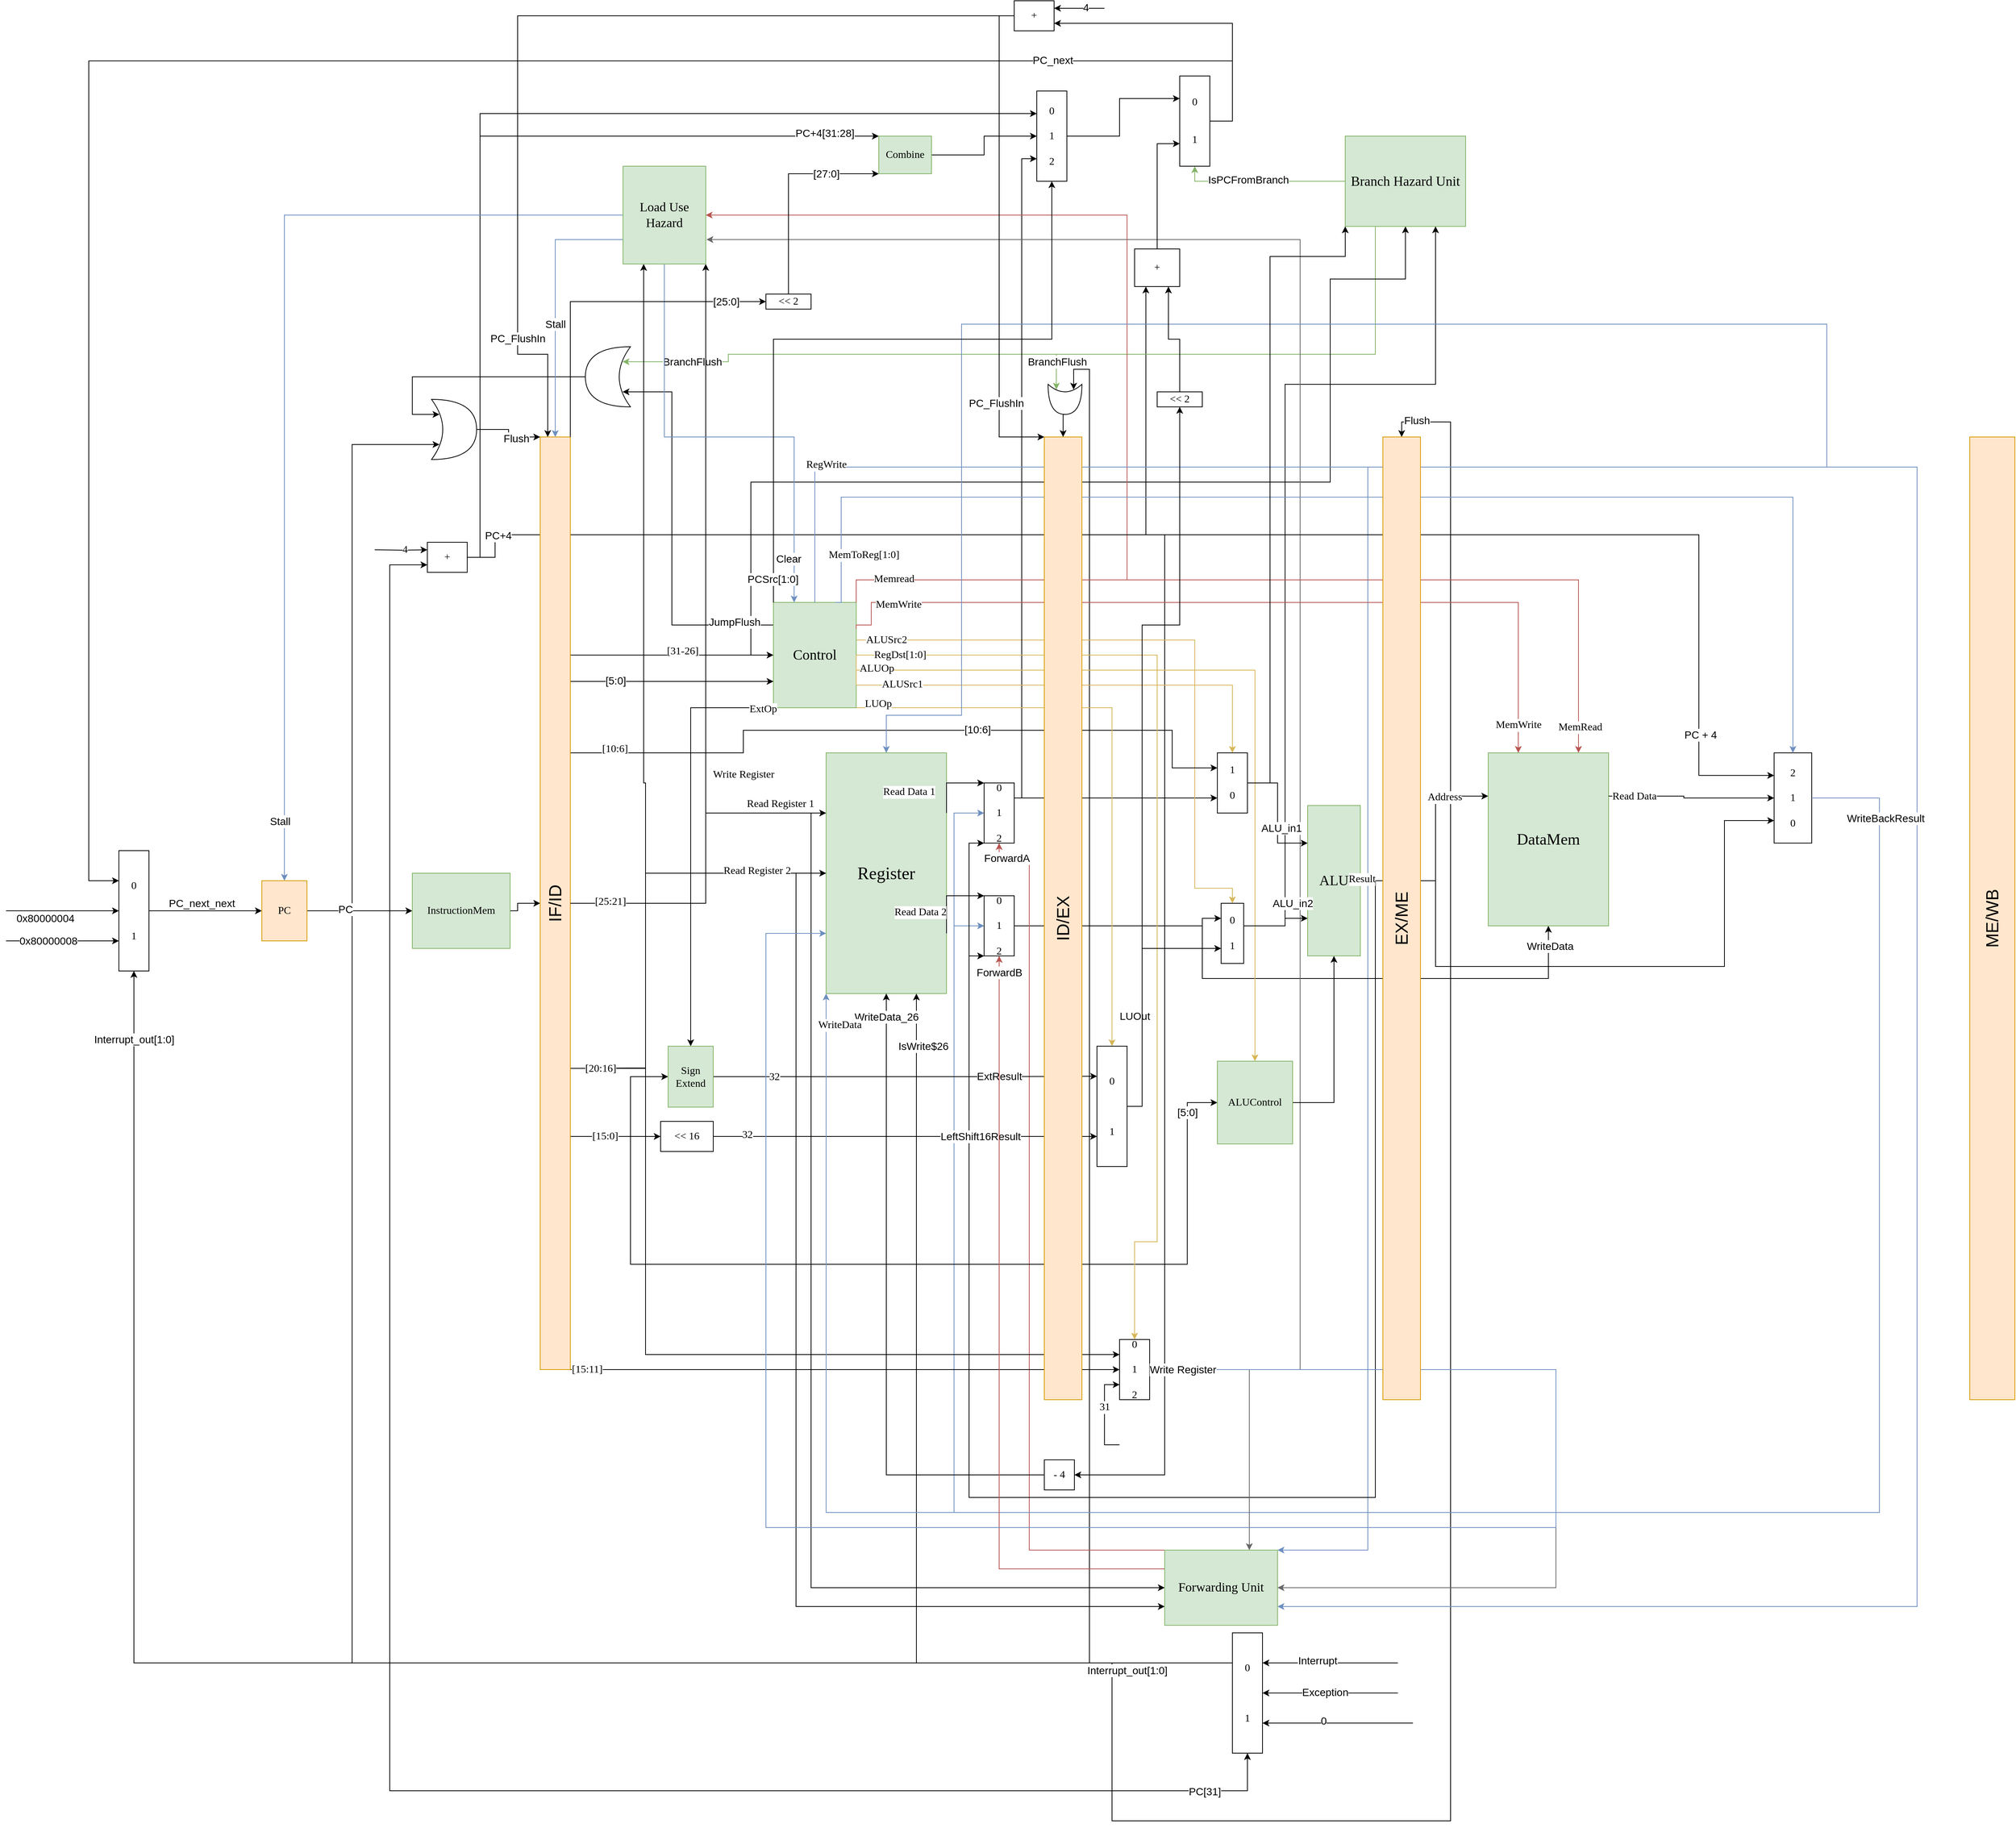 <mxfile version="13.6.2" type="device"><diagram id="5VggFRzCx8YNPwzxaec7" name="Page-1"><mxGraphModel dx="1814" dy="1724" grid="1" gridSize="10" guides="1" tooltips="1" connect="1" arrows="1" fold="1" page="1" pageScale="1" pageWidth="850" pageHeight="1100" math="0" shadow="0"><root><mxCell id="0"/><mxCell id="1" parent="0"/><mxCell id="59UJuUBsySHZt5VzqDHl-36" style="edgeStyle=orthogonalEdgeStyle;rounded=0;orthogonalLoop=1;jettySize=auto;html=1;exitX=0;exitY=0.25;exitDx=0;exitDy=0;entryX=0.175;entryY=0.25;entryDx=0;entryDy=0;entryPerimeter=0;fontSize=14;" parent="1" source="GTcA29GavsLeI7j5Yc8_-32" target="59UJuUBsySHZt5VzqDHl-38" edge="1"><mxGeometry relative="1" as="geometry"><mxPoint x="750" y="-332" as="targetPoint"/><Array as="points"><mxPoint x="730" y="1310"/><mxPoint x="730" y="-410"/><mxPoint x="709" y="-410"/><mxPoint x="709" y="-383"/></Array></mxGeometry></mxCell><mxCell id="59UJuUBsySHZt5VzqDHl-40" style="edgeStyle=orthogonalEdgeStyle;rounded=0;orthogonalLoop=1;jettySize=auto;html=1;exitX=0;exitY=0.25;exitDx=0;exitDy=0;entryX=0.5;entryY=0;entryDx=0;entryDy=0;fontSize=14;" parent="1" source="GTcA29GavsLeI7j5Yc8_-32" target="u6W6V2B9LCbHfNYebwQL-5" edge="1"><mxGeometry relative="1" as="geometry"><Array as="points"><mxPoint x="760" y="1310"/><mxPoint x="760" y="1520"/><mxPoint x="1210" y="1520"/><mxPoint x="1210" y="-340"/><mxPoint x="1145" y="-340"/></Array></mxGeometry></mxCell><mxCell id="59UJuUBsySHZt5VzqDHl-41" value="Flush" style="edgeLabel;html=1;align=center;verticalAlign=middle;resizable=0;points=[];fontSize=14;" parent="59UJuUBsySHZt5VzqDHl-40" vertex="1" connectable="0"><mxGeometry x="0.971" y="-2" relative="1" as="geometry"><mxPoint as="offset"/></mxGeometry></mxCell><mxCell id="59UJuUBsySHZt5VzqDHl-34" style="edgeStyle=orthogonalEdgeStyle;rounded=0;orthogonalLoop=1;jettySize=auto;html=1;fontSize=14;entryX=1;entryY=0.5;entryDx=0;entryDy=0;exitX=1;exitY=0.5;exitDx=0;exitDy=0;" parent="1" source="vKpCcETF05bBfdxkTtIz-3" target="59UJuUBsySHZt5VzqDHl-33" edge="1"><mxGeometry relative="1" as="geometry"><mxPoint x="460" y="420" as="targetPoint"/><Array as="points"><mxPoint x="-60" y="-160"/><mxPoint x="-60" y="-190"/><mxPoint x="830" y="-190"/><mxPoint x="830" y="1060"/></Array><mxPoint x="-97" y="-160" as="sourcePoint"/></mxGeometry></mxCell><mxCell id="59UJuUBsySHZt5VzqDHl-5" style="edgeStyle=orthogonalEdgeStyle;rounded=0;orthogonalLoop=1;jettySize=auto;html=1;fontSize=14;exitX=0;exitY=0.25;exitDx=0;exitDy=0;entryX=0.175;entryY=0.75;entryDx=0;entryDy=0;entryPerimeter=0;" parent="1" source="GTcA29GavsLeI7j5Yc8_-32" target="59UJuUBsySHZt5VzqDHl-31" edge="1"><mxGeometry relative="1" as="geometry"><mxPoint x="-40" y="-310" as="targetPoint"/><mxPoint x="930" y="1320" as="sourcePoint"/><Array as="points"><mxPoint x="-250" y="1310"/><mxPoint x="-250" y="-310"/></Array></mxGeometry></mxCell><mxCell id="GTcA29GavsLeI7j5Yc8_-2" style="edgeStyle=orthogonalEdgeStyle;rounded=0;orthogonalLoop=1;jettySize=auto;html=1;exitX=1;exitY=0.5;exitDx=0;exitDy=0;entryX=0;entryY=0.25;entryDx=0;entryDy=0;fontSize=14;" parent="1" source="hFjlFWLDQE6lXvAlnz0B-41" target="vKpCcETF05bBfdxkTtIz-13" edge="1"><mxGeometry relative="1" as="geometry"><Array as="points"><mxPoint x="880" y="330"/><mxPoint x="880" y="320"/></Array></mxGeometry></mxCell><mxCell id="GTcA29GavsLeI7j5Yc8_-5" style="edgeStyle=orthogonalEdgeStyle;rounded=0;orthogonalLoop=1;jettySize=auto;html=1;exitX=1;exitY=0.25;exitDx=0;exitDy=0;entryX=0;entryY=0.75;entryDx=0;entryDy=0;fontSize=14;" parent="1" source="hFjlFWLDQE6lXvAlnz0B-38" target="vKpCcETF05bBfdxkTtIz-12" edge="1"><mxGeometry relative="1" as="geometry"><Array as="points"><mxPoint x="840" y="160"/></Array></mxGeometry></mxCell><mxCell id="hFjlFWLDQE6lXvAlnz0B-21" style="edgeStyle=orthogonalEdgeStyle;rounded=0;orthogonalLoop=1;jettySize=auto;html=1;exitX=0.5;exitY=0;exitDx=0;exitDy=0;fontFamily=Verdana;fontSize=14;fillColor=#dae8fc;strokeColor=#6c8ebf;entryX=1;entryY=0;entryDx=0;entryDy=0;" parent="1" source="vKpCcETF05bBfdxkTtIz-4" target="hFjlFWLDQE6lXvAlnz0B-18" edge="1" treatAsSingle="0"><mxGeometry relative="1" as="geometry"><Array as="points"><mxPoint x="365" y="-280"/><mxPoint x="1100" y="-280"/><mxPoint x="1100" y="1160"/></Array><mxPoint x="360" y="-100" as="sourcePoint"/><mxPoint x="1451" y="540" as="targetPoint"/></mxGeometry></mxCell><mxCell id="GTcA29GavsLeI7j5Yc8_-33" style="edgeStyle=orthogonalEdgeStyle;rounded=0;orthogonalLoop=1;jettySize=auto;html=1;fontFamily=Verdana;fontSize=14;entryX=0.5;entryY=1;entryDx=0;entryDy=0;exitX=1;exitY=0.5;exitDx=0;exitDy=0;" parent="1" source="vKpCcETF05bBfdxkTtIz-1" target="GTcA29GavsLeI7j5Yc8_-32" edge="1"><mxGeometry relative="1" as="geometry"><Array as="points"><mxPoint x="-200" y="310"/><mxPoint x="-200" y="1480"/><mxPoint x="940" y="1480"/></Array><mxPoint x="-260" y="340" as="sourcePoint"/><mxPoint x="-130" y="60" as="targetPoint"/></mxGeometry></mxCell><mxCell id="GTcA29GavsLeI7j5Yc8_-34" value="PC[31]" style="edgeLabel;html=1;align=center;verticalAlign=middle;resizable=0;points=[];fontSize=14;" parent="GTcA29GavsLeI7j5Yc8_-33" vertex="1" connectable="0"><mxGeometry x="0.913" y="-1" relative="1" as="geometry"><mxPoint as="offset"/></mxGeometry></mxCell><mxCell id="ALamvwXIVb7r3VMmzzXg-81" style="edgeStyle=orthogonalEdgeStyle;rounded=0;orthogonalLoop=1;jettySize=auto;html=1;exitX=1;exitY=0.5;exitDx=0;exitDy=0;entryX=0.5;entryY=0;entryDx=0;entryDy=0;fontFamily=Verdana;fontSize=14;fillColor=#fff2cc;strokeColor=#d6b656;" parent="1" source="vKpCcETF05bBfdxkTtIz-4" target="vKpCcETF05bBfdxkTtIz-13" edge="1" treatAsSingle="0"><mxGeometry relative="1" as="geometry"><Array as="points"><mxPoint x="420" y="-50"/><mxPoint x="870" y="-50"/><mxPoint x="870" y="280"/><mxPoint x="920" y="280"/></Array></mxGeometry></mxCell><mxCell id="ALamvwXIVb7r3VMmzzXg-82" value="ALUSrc2" style="edgeLabel;html=1;align=center;verticalAlign=middle;resizable=0;points=[];fontFamily=Verdana;fontSize=14;" parent="ALamvwXIVb7r3VMmzzXg-81" vertex="1" connectable="0"><mxGeometry x="-0.896" y="1" relative="1" as="geometry"><mxPoint x="14.84" y="1" as="offset"/></mxGeometry></mxCell><mxCell id="GTcA29GavsLeI7j5Yc8_-3" style="edgeStyle=orthogonalEdgeStyle;rounded=0;orthogonalLoop=1;jettySize=auto;html=1;exitX=1;exitY=0.5;exitDx=0;exitDy=0;entryX=0.5;entryY=1;entryDx=0;entryDy=0;fontSize=14;" parent="1" source="hFjlFWLDQE6lXvAlnz0B-41" target="vKpCcETF05bBfdxkTtIz-14" edge="1"><mxGeometry relative="1" as="geometry"><Array as="points"><mxPoint x="880" y="330"/><mxPoint x="880" y="400"/><mxPoint x="1340" y="400"/></Array></mxGeometry></mxCell><mxCell id="GTcA29GavsLeI7j5Yc8_-4" value="WriteData" style="edgeLabel;html=1;align=center;verticalAlign=middle;resizable=0;points=[];fontSize=14;" parent="GTcA29GavsLeI7j5Yc8_-3" vertex="1" connectable="0"><mxGeometry x="0.938" y="-2" relative="1" as="geometry"><mxPoint as="offset"/></mxGeometry></mxCell><mxCell id="hFjlFWLDQE6lXvAlnz0B-127" style="edgeStyle=orthogonalEdgeStyle;rounded=0;orthogonalLoop=1;jettySize=auto;html=1;exitX=1;exitY=0.5;exitDx=0;exitDy=0;exitPerimeter=0;fontSize=14;entryX=0.175;entryY=0.25;entryDx=0;entryDy=0;entryPerimeter=0;" parent="1" source="hFjlFWLDQE6lXvAlnz0B-126" target="59UJuUBsySHZt5VzqDHl-31" edge="1"><mxGeometry relative="1" as="geometry"><Array as="points"><mxPoint x="-170" y="-400"/><mxPoint x="-170" y="-350"/></Array><mxPoint x="-50" y="-360" as="targetPoint"/></mxGeometry></mxCell><mxCell id="hFjlFWLDQE6lXvAlnz0B-123" style="edgeStyle=orthogonalEdgeStyle;rounded=0;orthogonalLoop=1;jettySize=auto;html=1;exitX=0.25;exitY=1;exitDx=0;exitDy=0;fontSize=14;gradientColor=#97d077;fillColor=#d5e8d4;strokeColor=#82b366;entryX=0.175;entryY=0.75;entryDx=0;entryDy=0;entryPerimeter=0;" parent="1" source="hFjlFWLDQE6lXvAlnz0B-95" target="hFjlFWLDQE6lXvAlnz0B-126" edge="1"><mxGeometry relative="1" as="geometry"><mxPoint x="1000" y="-590" as="sourcePoint"/><mxPoint x="110" y="-400" as="targetPoint"/><Array as="points"><mxPoint x="1110" y="-430"/><mxPoint x="250" y="-430"/><mxPoint x="250" y="-420"/></Array></mxGeometry></mxCell><mxCell id="59UJuUBsySHZt5VzqDHl-4" value="BranchFlush" style="edgeLabel;html=1;align=center;verticalAlign=middle;resizable=0;points=[];fontSize=14;" parent="hFjlFWLDQE6lXvAlnz0B-123" vertex="1" connectable="0"><mxGeometry x="0.866" y="-2" relative="1" as="geometry"><mxPoint x="13" y="2" as="offset"/></mxGeometry></mxCell><mxCell id="hFjlFWLDQE6lXvAlnz0B-117" style="edgeStyle=orthogonalEdgeStyle;rounded=0;orthogonalLoop=1;jettySize=auto;html=1;exitX=1;exitY=0.5;exitDx=0;exitDy=0;fontSize=14;entryX=0.25;entryY=1;entryDx=0;entryDy=0;" parent="1" source="vKpCcETF05bBfdxkTtIz-3" target="hFjlFWLDQE6lXvAlnz0B-120" edge="1"><mxGeometry relative="1" as="geometry"><mxPoint x="-87.0" y="-150.0" as="sourcePoint"/><mxPoint x="788" y="-490" as="targetPoint"/><Array as="points"><mxPoint x="-60" y="-160"/><mxPoint x="-60" y="-190"/><mxPoint x="805" y="-190"/></Array></mxGeometry></mxCell><mxCell id="hFjlFWLDQE6lXvAlnz0B-112" style="edgeStyle=orthogonalEdgeStyle;rounded=0;orthogonalLoop=1;jettySize=auto;html=1;exitX=0.25;exitY=1;exitDx=0;exitDy=0;entryX=0.175;entryY=0.75;entryDx=0;entryDy=0;fontSize=14;gradientColor=#97d077;fillColor=#d5e8d4;strokeColor=#82b366;entryPerimeter=0;" parent="1" source="hFjlFWLDQE6lXvAlnz0B-95" target="59UJuUBsySHZt5VzqDHl-38" edge="1"><mxGeometry relative="1" as="geometry"><Array as="points"><mxPoint x="1110" y="-430"/><mxPoint x="686" y="-430"/><mxPoint x="686" y="-383"/></Array></mxGeometry></mxCell><mxCell id="hFjlFWLDQE6lXvAlnz0B-113" value="BranchFlush" style="edgeLabel;html=1;align=center;verticalAlign=middle;resizable=0;points=[];fontSize=14;" parent="hFjlFWLDQE6lXvAlnz0B-112" vertex="1" connectable="0"><mxGeometry x="0.882" y="1" relative="1" as="geometry"><mxPoint as="offset"/></mxGeometry></mxCell><mxCell id="hFjlFWLDQE6lXvAlnz0B-100" style="edgeStyle=orthogonalEdgeStyle;rounded=0;orthogonalLoop=1;jettySize=auto;html=1;entryX=0.75;entryY=1;entryDx=0;entryDy=0;fontFamily=Verdana;fontSize=14;exitX=1;exitY=0.5;exitDx=0;exitDy=0;" parent="1" source="vKpCcETF05bBfdxkTtIz-13" target="hFjlFWLDQE6lXvAlnz0B-95" edge="1"><mxGeometry relative="1" as="geometry"><mxPoint x="960" y="320" as="sourcePoint"/><mxPoint x="1030" y="330" as="targetPoint"/><Array as="points"><mxPoint x="935" y="330"/><mxPoint x="990" y="330"/><mxPoint x="990" y="-390"/><mxPoint x="1190" y="-390"/></Array></mxGeometry></mxCell><mxCell id="hFjlFWLDQE6lXvAlnz0B-96" style="edgeStyle=orthogonalEdgeStyle;rounded=0;orthogonalLoop=1;jettySize=auto;html=1;entryX=0.5;entryY=1;entryDx=0;entryDy=0;fontFamily=Verdana;fontSize=14;exitX=1;exitY=0.25;exitDx=0;exitDy=0;" parent="1" source="vO252dVrvzGjC6sjSC6H-4" target="hFjlFWLDQE6lXvAlnz0B-95" edge="1" treatAsSingle="0"><mxGeometry relative="1" as="geometry"><Array as="points"><mxPoint x="40" y="-30"/><mxPoint x="280" y="-30"/><mxPoint x="280" y="-260"/><mxPoint x="1050" y="-260"/><mxPoint x="1050" y="-530"/><mxPoint x="1150" y="-530"/></Array><mxPoint x="50" y="-39.68" as="sourcePoint"/><mxPoint x="320" y="-25" as="targetPoint"/></mxGeometry></mxCell><mxCell id="hFjlFWLDQE6lXvAlnz0B-87" style="edgeStyle=orthogonalEdgeStyle;rounded=0;orthogonalLoop=1;jettySize=auto;html=1;exitX=1;exitY=0.25;exitDx=0;exitDy=0;fontFamily=Verdana;fontSize=14;entryX=0;entryY=0.75;entryDx=0;entryDy=0;" parent="1" source="hFjlFWLDQE6lXvAlnz0B-38" target="hFjlFWLDQE6lXvAlnz0B-82" edge="1" treatAsSingle="0"><mxGeometry relative="1" as="geometry"><Array as="points"><mxPoint x="640" y="160"/><mxPoint x="640" y="-690"/></Array><mxPoint x="550" y="190" as="sourcePoint"/><mxPoint x="620" y="180" as="targetPoint"/></mxGeometry></mxCell><mxCell id="hFjlFWLDQE6lXvAlnz0B-70" style="edgeStyle=orthogonalEdgeStyle;rounded=0;orthogonalLoop=1;jettySize=auto;html=1;fontFamily=Verdana;fontSize=14;entryX=0.25;entryY=1;entryDx=0;entryDy=0;exitX=1;exitY=0.677;exitDx=0;exitDy=0;exitPerimeter=0;" parent="1" source="vO252dVrvzGjC6sjSC6H-4" target="hFjlFWLDQE6lXvAlnz0B-56" edge="1" treatAsSingle="0"><mxGeometry relative="1" as="geometry"><Array as="points"><mxPoint x="50" y="519"/><mxPoint x="140" y="519"/><mxPoint x="140" y="140"/><mxPoint x="138" y="140"/></Array><mxPoint x="50" y="490" as="sourcePoint"/><mxPoint x="150" y="140" as="targetPoint"/></mxGeometry></mxCell><mxCell id="hFjlFWLDQE6lXvAlnz0B-67" style="edgeStyle=orthogonalEdgeStyle;rounded=0;orthogonalLoop=1;jettySize=auto;html=1;fontFamily=Verdana;fontSize=14;exitX=1;exitY=0.5;exitDx=0;exitDy=0;entryX=1;entryY=1;entryDx=0;entryDy=0;" parent="1" source="vO252dVrvzGjC6sjSC6H-4" target="hFjlFWLDQE6lXvAlnz0B-56" edge="1" treatAsSingle="0"><mxGeometry relative="1" as="geometry"><Array as="points"><mxPoint x="220" y="300"/></Array><mxPoint x="50" y="310" as="sourcePoint"/><mxPoint x="220" y="150" as="targetPoint"/></mxGeometry></mxCell><mxCell id="hFjlFWLDQE6lXvAlnz0B-66" style="edgeStyle=orthogonalEdgeStyle;rounded=0;orthogonalLoop=1;jettySize=auto;html=1;exitX=1;exitY=0.5;exitDx=0;exitDy=0;fontFamily=Verdana;fontSize=14;fillColor=#f5f5f5;strokeColor=#666666;gradientColor=#b3b3b3;entryX=1;entryY=0.75;entryDx=0;entryDy=0;" parent="1" edge="1" treatAsSingle="0"><mxGeometry relative="1" as="geometry"><Array as="points"><mxPoint x="1010" y="920"/><mxPoint x="1010" y="-582"/></Array><mxPoint x="221" y="-582.5" as="targetPoint"/><mxPoint x="841" y="920" as="sourcePoint"/></mxGeometry></mxCell><mxCell id="hFjlFWLDQE6lXvAlnz0B-57" style="edgeStyle=orthogonalEdgeStyle;rounded=0;orthogonalLoop=1;jettySize=auto;html=1;fontFamily=Verdana;fontSize=14;exitX=1;exitY=0;exitDx=0;exitDy=0;fillColor=#f8cecc;strokeColor=#b85450;entryX=1;entryY=0.5;entryDx=0;entryDy=0;" parent="1" source="vKpCcETF05bBfdxkTtIz-4" target="hFjlFWLDQE6lXvAlnz0B-56" edge="1" treatAsSingle="0"><mxGeometry relative="1" as="geometry"><Array as="points"><mxPoint x="420" y="-130"/><mxPoint x="780" y="-130"/><mxPoint x="780" y="-615"/></Array><mxPoint x="430" y="-90" as="sourcePoint"/><mxPoint x="690" y="-360" as="targetPoint"/></mxGeometry></mxCell><mxCell id="hFjlFWLDQE6lXvAlnz0B-52" style="edgeStyle=orthogonalEdgeStyle;rounded=0;orthogonalLoop=1;jettySize=auto;html=1;exitX=1;exitY=0.5;exitDx=0;exitDy=0;fontFamily=Verdana;fontSize=14;fillColor=#dae8fc;strokeColor=#6c8ebf;entryX=0;entryY=0.5;entryDx=0;entryDy=0;" parent="1" source="vKpCcETF05bBfdxkTtIz-15" target="hFjlFWLDQE6lXvAlnz0B-38" edge="1"><mxGeometry relative="1" as="geometry"><mxPoint x="870" y="240" as="targetPoint"/><Array as="points"><mxPoint x="1780" y="160"/><mxPoint x="1780" y="1110"/><mxPoint x="550" y="1110"/><mxPoint x="550" y="180"/></Array><mxPoint x="1960" y="120.0" as="sourcePoint"/></mxGeometry></mxCell><mxCell id="hFjlFWLDQE6lXvAlnz0B-50" style="edgeStyle=orthogonalEdgeStyle;rounded=0;orthogonalLoop=1;jettySize=auto;html=1;exitX=1;exitY=0.5;exitDx=0;exitDy=0;fontFamily=Verdana;fontSize=14;fillColor=#dae8fc;strokeColor=#6c8ebf;entryX=0;entryY=0.5;entryDx=0;entryDy=0;" parent="1" source="vKpCcETF05bBfdxkTtIz-15" target="hFjlFWLDQE6lXvAlnz0B-41" edge="1"><mxGeometry relative="1" as="geometry"><mxPoint x="470" y="490" as="targetPoint"/><Array as="points"><mxPoint x="1780" y="160"/><mxPoint x="1780" y="1110"/><mxPoint x="550" y="1110"/><mxPoint x="550" y="330"/></Array><mxPoint x="1960" y="120" as="sourcePoint"/></mxGeometry></mxCell><mxCell id="hFjlFWLDQE6lXvAlnz0B-49" style="edgeStyle=orthogonalEdgeStyle;rounded=0;orthogonalLoop=1;jettySize=auto;html=1;exitX=0;exitY=0;exitDx=0;exitDy=0;entryX=0.5;entryY=1;entryDx=0;entryDy=0;fontSize=14;fillColor=#f8cecc;strokeColor=#b85450;" parent="1" source="hFjlFWLDQE6lXvAlnz0B-18" target="hFjlFWLDQE6lXvAlnz0B-38" edge="1"><mxGeometry relative="1" as="geometry"><Array as="points"><mxPoint x="650" y="1160"/><mxPoint x="650" y="240"/><mxPoint x="610" y="240"/></Array></mxGeometry></mxCell><mxCell id="hFjlFWLDQE6lXvAlnz0B-53" value="ForwardA" style="edgeLabel;html=1;align=center;verticalAlign=middle;resizable=0;points=[];fontSize=14;" parent="hFjlFWLDQE6lXvAlnz0B-49" vertex="1" connectable="0"><mxGeometry x="0.957" relative="1" as="geometry"><mxPoint x="4.29" as="offset"/></mxGeometry></mxCell><mxCell id="hFjlFWLDQE6lXvAlnz0B-47" style="edgeStyle=orthogonalEdgeStyle;rounded=0;orthogonalLoop=1;jettySize=auto;html=1;exitX=1;exitY=0.5;exitDx=0;exitDy=0;fontFamily=Verdana;fontSize=14;entryX=0;entryY=1;entryDx=0;entryDy=0;" parent="1" source="vKpCcETF05bBfdxkTtIz-11" target="hFjlFWLDQE6lXvAlnz0B-38" edge="1" treatAsSingle="0"><mxGeometry x="1160" y="170" as="geometry"><Array as="points"><mxPoint x="1110" y="270"/><mxPoint x="1110" y="1090"/><mxPoint x="570" y="1090"/><mxPoint x="570" y="220"/></Array><mxPoint x="1100" y="280" as="sourcePoint"/><mxPoint x="890" y="230" as="targetPoint"/></mxGeometry></mxCell><mxCell id="hFjlFWLDQE6lXvAlnz0B-44" style="edgeStyle=orthogonalEdgeStyle;rounded=0;orthogonalLoop=1;jettySize=auto;html=1;exitX=1;exitY=0.5;exitDx=0;exitDy=0;fontFamily=Verdana;fontSize=14;entryX=0;entryY=1;entryDx=0;entryDy=0;" parent="1" source="vKpCcETF05bBfdxkTtIz-11" target="hFjlFWLDQE6lXvAlnz0B-41" edge="1" treatAsSingle="0"><mxGeometry x="1150" y="160" as="geometry"><Array as="points"><mxPoint x="1110" y="270"/><mxPoint x="1110" y="1090"/><mxPoint x="570" y="1090"/><mxPoint x="570" y="370"/></Array><mxPoint x="1100" y="280" as="sourcePoint"/><mxPoint x="890" y="1050" as="targetPoint"/></mxGeometry></mxCell><mxCell id="hFjlFWLDQE6lXvAlnz0B-36" style="edgeStyle=orthogonalEdgeStyle;rounded=0;orthogonalLoop=1;jettySize=auto;html=1;fontFamily=Verdana;fontSize=14;fillColor=#dae8fc;strokeColor=#6c8ebf;exitX=0.5;exitY=0;exitDx=0;exitDy=0;entryX=1;entryY=0.75;entryDx=0;entryDy=0;" parent="1" source="vKpCcETF05bBfdxkTtIz-4" target="hFjlFWLDQE6lXvAlnz0B-18" edge="1" treatAsSingle="0"><mxGeometry relative="1" as="geometry"><Array as="points"><mxPoint x="365" y="-280"/><mxPoint x="1830" y="-280"/><mxPoint x="1830" y="1235"/></Array><mxPoint x="370" y="-100" as="sourcePoint"/><mxPoint x="1630" y="1260" as="targetPoint"/></mxGeometry></mxCell><mxCell id="vKpCcETF05bBfdxkTtIz-8" value="&amp;lt;&amp;lt; 16" style="rounded=0;whiteSpace=wrap;html=1;fontFamily=Verdana;fontSize=14;" parent="1" vertex="1"><mxGeometry x="160" y="590" width="70" height="40" as="geometry"/></mxCell><mxCell id="hFjlFWLDQE6lXvAlnz0B-89" style="edgeStyle=orthogonalEdgeStyle;rounded=0;orthogonalLoop=1;jettySize=auto;html=1;exitX=0;exitY=0.25;exitDx=0;exitDy=0;entryX=0.175;entryY=0.25;entryDx=0;entryDy=0;fontSize=14;entryPerimeter=0;" parent="1" source="vKpCcETF05bBfdxkTtIz-4" target="hFjlFWLDQE6lXvAlnz0B-126" edge="1"><mxGeometry relative="1" as="geometry"><Array as="points"><mxPoint x="310" y="-70"/><mxPoint x="175" y="-70"/><mxPoint x="175" y="-380"/></Array></mxGeometry></mxCell><mxCell id="hFjlFWLDQE6lXvAlnz0B-122" value="JumpFlush" style="edgeLabel;html=1;align=center;verticalAlign=middle;resizable=0;points=[];fontSize=14;" parent="hFjlFWLDQE6lXvAlnz0B-89" vertex="1" connectable="0"><mxGeometry x="-0.879" y="-4" relative="1" as="geometry"><mxPoint x="-26.65" as="offset"/></mxGeometry></mxCell><mxCell id="vKpCcETF05bBfdxkTtIz-4" value="Control" style="rounded=0;whiteSpace=wrap;html=1;fontFamily=Verdana;fontSize=19;fillColor=#d5e8d4;strokeColor=#82b366;" parent="1" vertex="1"><mxGeometry x="310" y="-100" width="110" height="140" as="geometry"/></mxCell><mxCell id="vKpCcETF05bBfdxkTtIz-15" value="2&lt;br style=&quot;font-size: 14px&quot;&gt;&lt;br style=&quot;font-size: 14px&quot;&gt;1&lt;br style=&quot;font-size: 14px&quot;&gt;&lt;br style=&quot;font-size: 14px&quot;&gt;0" style="rounded=0;whiteSpace=wrap;html=1;fontFamily=Verdana;fontSize=14;" parent="1" vertex="1"><mxGeometry x="1640" y="100" width="50" height="120" as="geometry"/></mxCell><mxCell id="vKpCcETF05bBfdxkTtIz-14" value="DataMem" style="rounded=0;whiteSpace=wrap;html=1;fontFamily=Verdana;fontSize=21;fillColor=#d5e8d4;strokeColor=#82b366;" parent="1" vertex="1"><mxGeometry x="1260" y="100" width="160" height="230" as="geometry"/></mxCell><mxCell id="hFjlFWLDQE6lXvAlnz0B-31" style="edgeStyle=orthogonalEdgeStyle;rounded=0;orthogonalLoop=1;jettySize=auto;html=1;exitX=0;exitY=0.25;exitDx=0;exitDy=0;entryX=0;entryY=0.5;entryDx=0;entryDy=0;fontSize=14;" parent="1" source="vKpCcETF05bBfdxkTtIz-6" target="hFjlFWLDQE6lXvAlnz0B-18" edge="1"><mxGeometry relative="1" as="geometry"><Array as="points"><mxPoint x="360" y="180"/><mxPoint x="360" y="1210"/></Array></mxGeometry></mxCell><mxCell id="hFjlFWLDQE6lXvAlnz0B-32" style="edgeStyle=orthogonalEdgeStyle;rounded=0;orthogonalLoop=1;jettySize=auto;html=1;exitX=0;exitY=0.5;exitDx=0;exitDy=0;entryX=0;entryY=0.75;entryDx=0;entryDy=0;fontSize=14;" parent="1" source="vKpCcETF05bBfdxkTtIz-6" target="hFjlFWLDQE6lXvAlnz0B-18" edge="1"><mxGeometry relative="1" as="geometry"><Array as="points"><mxPoint x="340" y="260"/><mxPoint x="340" y="1235"/></Array></mxGeometry></mxCell><mxCell id="GTcA29GavsLeI7j5Yc8_-15" style="edgeStyle=orthogonalEdgeStyle;rounded=0;orthogonalLoop=1;jettySize=auto;html=1;fontSize=14;entryX=0.75;entryY=1;entryDx=0;entryDy=0;exitX=0;exitY=0.25;exitDx=0;exitDy=0;" parent="1" source="GTcA29GavsLeI7j5Yc8_-32" target="vKpCcETF05bBfdxkTtIz-6" edge="1"><mxGeometry relative="1" as="geometry"><mxPoint x="499.667" y="970" as="targetPoint"/><mxPoint x="910" y="1300" as="sourcePoint"/><Array as="points"><mxPoint x="500" y="1310"/></Array></mxGeometry></mxCell><mxCell id="GTcA29GavsLeI7j5Yc8_-16" value="IsWrite$26" style="edgeLabel;html=1;align=center;verticalAlign=middle;resizable=0;points=[];fontSize=14;" parent="GTcA29GavsLeI7j5Yc8_-15" vertex="1" connectable="0"><mxGeometry x="-0.868" y="1" relative="1" as="geometry"><mxPoint x="-325" y="-821" as="offset"/></mxGeometry></mxCell><mxCell id="vKpCcETF05bBfdxkTtIz-6" value="Register" style="rounded=0;whiteSpace=wrap;html=1;fontFamily=Verdana;fontSize=23;fillColor=#d5e8d4;strokeColor=#82b366;" parent="1" vertex="1"><mxGeometry x="380" y="100" width="160" height="320" as="geometry"/></mxCell><mxCell id="ALamvwXIVb7r3VMmzzXg-1" style="edgeStyle=orthogonalEdgeStyle;rounded=0;orthogonalLoop=1;jettySize=auto;html=1;entryX=0;entryY=0.75;entryDx=0;entryDy=0;fontFamily=Verdana;fontSize=14;exitX=1;exitY=0.5;exitDx=0;exitDy=0;" parent="1" source="vKpCcETF05bBfdxkTtIz-1" target="vKpCcETF05bBfdxkTtIz-3" edge="1"><mxGeometry relative="1" as="geometry"><Array as="points"><mxPoint x="-300" y="310"/><mxPoint x="-200" y="310"/><mxPoint x="-200" y="-150"/></Array><mxPoint x="-260" y="340" as="sourcePoint"/></mxGeometry></mxCell><mxCell id="ALamvwXIVb7r3VMmzzXg-2" style="edgeStyle=orthogonalEdgeStyle;rounded=0;orthogonalLoop=1;jettySize=auto;html=1;entryX=0;entryY=0.5;entryDx=0;entryDy=0;fontFamily=Verdana;fontSize=14;exitX=1;exitY=0.5;exitDx=0;exitDy=0;" parent="1" source="vKpCcETF05bBfdxkTtIz-1" target="vKpCcETF05bBfdxkTtIz-2" edge="1"><mxGeometry relative="1" as="geometry"><Array as="points"/><mxPoint x="-260" y="320" as="sourcePoint"/></mxGeometry></mxCell><mxCell id="GTcA29GavsLeI7j5Yc8_-31" value="PC" style="edgeLabel;html=1;align=center;verticalAlign=middle;resizable=0;points=[];fontSize=14;" parent="ALamvwXIVb7r3VMmzzXg-2" vertex="1" connectable="0"><mxGeometry x="-0.273" y="2" relative="1" as="geometry"><mxPoint as="offset"/></mxGeometry></mxCell><mxCell id="GTcA29GavsLeI7j5Yc8_-27" style="edgeStyle=orthogonalEdgeStyle;rounded=0;orthogonalLoop=1;jettySize=auto;html=1;fontSize=14;entryX=0.5;entryY=1;entryDx=0;entryDy=0;exitX=0;exitY=0.5;exitDx=0;exitDy=0;" parent="1" source="59UJuUBsySHZt5VzqDHl-33" target="vKpCcETF05bBfdxkTtIz-6" edge="1"><mxGeometry relative="1" as="geometry"><mxPoint x="490" y="1560" as="targetPoint"/><Array as="points"><mxPoint x="460" y="1060"/></Array><mxPoint x="-600" y="-240" as="sourcePoint"/></mxGeometry></mxCell><mxCell id="GTcA29GavsLeI7j5Yc8_-28" value="WriteData_26" style="edgeLabel;html=1;align=center;verticalAlign=middle;resizable=0;points=[];fontSize=14;" parent="GTcA29GavsLeI7j5Yc8_-27" vertex="1" connectable="0"><mxGeometry x="0.985" y="-1" relative="1" as="geometry"><mxPoint x="-1" y="24" as="offset"/></mxGeometry></mxCell><mxCell id="ALamvwXIVb7r3VMmzzXg-5" style="edgeStyle=orthogonalEdgeStyle;rounded=0;orthogonalLoop=1;jettySize=auto;html=1;entryX=0;entryY=0.5;entryDx=0;entryDy=0;fontFamily=Verdana;fontSize=14;exitX=1;exitY=0.25;exitDx=0;exitDy=0;" parent="1" source="vO252dVrvzGjC6sjSC6H-4" target="vKpCcETF05bBfdxkTtIz-4" edge="1" treatAsSingle="0"><mxGeometry relative="1" as="geometry"><Array as="points"><mxPoint x="40" y="-30"/></Array><mxPoint x="83" y="-38" as="sourcePoint"/></mxGeometry></mxCell><mxCell id="ALamvwXIVb7r3VMmzzXg-7" value="[31-26]" style="edgeLabel;html=1;align=center;verticalAlign=middle;resizable=0;points=[];fontFamily=Verdana;fontSize=14;" parent="ALamvwXIVb7r3VMmzzXg-5" vertex="1" connectable="0"><mxGeometry x="0.796" y="1" relative="1" as="geometry"><mxPoint x="-91.47" y="-4.65" as="offset"/></mxGeometry></mxCell><mxCell id="ALamvwXIVb7r3VMmzzXg-16" style="edgeStyle=orthogonalEdgeStyle;rounded=0;orthogonalLoop=1;jettySize=auto;html=1;entryX=0;entryY=0.25;entryDx=0;entryDy=0;fontFamily=Verdana;fontSize=14;exitX=1;exitY=0.5;exitDx=0;exitDy=0;" parent="1" source="vO252dVrvzGjC6sjSC6H-4" target="vKpCcETF05bBfdxkTtIz-12" edge="1" treatAsSingle="0"><mxGeometry relative="1" as="geometry"><Array as="points"><mxPoint x="40" y="100"/><mxPoint x="270" y="100"/><mxPoint x="270" y="70"/><mxPoint x="840" y="70"/><mxPoint x="840" y="120"/></Array><mxPoint x="115" y="204" as="sourcePoint"/></mxGeometry></mxCell><mxCell id="ALamvwXIVb7r3VMmzzXg-17" value="[10:6]" style="edgeLabel;html=1;align=center;verticalAlign=middle;resizable=0;points=[];fontFamily=Verdana;fontSize=14;" parent="ALamvwXIVb7r3VMmzzXg-16" vertex="1" connectable="0"><mxGeometry x="-0.436" y="-2" relative="1" as="geometry"><mxPoint x="-62.83" y="-7" as="offset"/></mxGeometry></mxCell><mxCell id="hFjlFWLDQE6lXvAlnz0B-17" value="[10:6]" style="edgeLabel;html=1;align=center;verticalAlign=middle;resizable=0;points=[];fontSize=14;" parent="ALamvwXIVb7r3VMmzzXg-16" vertex="1" connectable="0"><mxGeometry x="0.525" y="1" relative="1" as="geometry"><mxPoint x="-99" as="offset"/></mxGeometry></mxCell><mxCell id="ALamvwXIVb7r3VMmzzXg-29" style="edgeStyle=orthogonalEdgeStyle;rounded=0;orthogonalLoop=1;jettySize=auto;html=1;entryX=0;entryY=0.25;entryDx=0;entryDy=0;fontFamily=Verdana;fontSize=14;exitX=0.995;exitY=0.677;exitDx=0;exitDy=0;exitPerimeter=0;" parent="1" source="vO252dVrvzGjC6sjSC6H-4" target="vKpCcETF05bBfdxkTtIz-5" edge="1"><mxGeometry relative="1" as="geometry"><Array as="points"><mxPoint x="140" y="519"/><mxPoint x="140" y="900"/></Array><mxPoint x="121" y="232" as="sourcePoint"/></mxGeometry></mxCell><mxCell id="ALamvwXIVb7r3VMmzzXg-30" style="edgeStyle=orthogonalEdgeStyle;rounded=0;orthogonalLoop=1;jettySize=auto;html=1;entryX=0;entryY=0.5;entryDx=0;entryDy=0;fontFamily=Verdana;fontSize=14;exitX=1;exitY=1;exitDx=0;exitDy=0;" parent="1" source="vO252dVrvzGjC6sjSC6H-4" target="vKpCcETF05bBfdxkTtIz-5" edge="1" treatAsSingle="0"><mxGeometry relative="1" as="geometry"><Array as="points"><mxPoint x="100" y="920"/><mxPoint x="100" y="920"/></Array><mxPoint x="182" y="1026" as="sourcePoint"/></mxGeometry></mxCell><mxCell id="ALamvwXIVb7r3VMmzzXg-33" value="[15:11]" style="edgeLabel;html=1;align=center;verticalAlign=middle;resizable=0;points=[];fontFamily=Verdana;fontSize=14;" parent="ALamvwXIVb7r3VMmzzXg-30" vertex="1" connectable="0"><mxGeometry x="0.225" y="2" relative="1" as="geometry"><mxPoint x="-425" y="2" as="offset"/></mxGeometry></mxCell><mxCell id="pSFNmOzNKTaJO9syozvD-4" style="edgeStyle=orthogonalEdgeStyle;rounded=0;orthogonalLoop=1;jettySize=auto;html=1;entryX=0;entryY=0.5;entryDx=0;entryDy=0;fontFamily=Verdana;fontSize=14;exitX=1;exitY=0.75;exitDx=0;exitDy=0;" parent="1" source="vO252dVrvzGjC6sjSC6H-4" target="vKpCcETF05bBfdxkTtIz-8" edge="1"><mxGeometry relative="1" as="geometry"><Array as="points"><mxPoint x="70" y="610"/><mxPoint x="70" y="610"/></Array><mxPoint x="-38" y="1025" as="sourcePoint"/></mxGeometry></mxCell><mxCell id="pSFNmOzNKTaJO9syozvD-6" style="edgeStyle=orthogonalEdgeStyle;rounded=0;orthogonalLoop=1;jettySize=auto;html=1;entryX=0;entryY=0.5;entryDx=0;entryDy=0;fontFamily=Verdana;fontSize=14;exitX=1;exitY=0.75;exitDx=0;exitDy=0;" parent="1" source="vO252dVrvzGjC6sjSC6H-4" target="vKpCcETF05bBfdxkTtIz-10" edge="1"><mxGeometry relative="1" as="geometry"><Array as="points"><mxPoint x="120" y="610"/><mxPoint x="120" y="780"/><mxPoint x="860" y="780"/><mxPoint x="860" y="565"/></Array><mxPoint x="-38" y="1024" as="sourcePoint"/></mxGeometry></mxCell><mxCell id="hFjlFWLDQE6lXvAlnz0B-12" value="[5:0]" style="edgeLabel;html=1;align=center;verticalAlign=middle;resizable=0;points=[];fontSize=14;" parent="pSFNmOzNKTaJO9syozvD-6" vertex="1" connectable="0"><mxGeometry x="0.916" relative="1" as="geometry"><mxPoint as="offset"/></mxGeometry></mxCell><mxCell id="vO252dVrvzGjC6sjSC6H-9" style="edgeStyle=orthogonalEdgeStyle;rounded=0;orthogonalLoop=1;jettySize=auto;html=1;exitX=1;exitY=0.5;exitDx=0;exitDy=0;entryX=0;entryY=0.5;entryDx=0;entryDy=0;fontSize=14;" parent="1" source="vKpCcETF05bBfdxkTtIz-2" target="vO252dVrvzGjC6sjSC6H-4" edge="1"><mxGeometry relative="1" as="geometry"><Array as="points"><mxPoint x="-30" y="310"/><mxPoint x="-30" y="300"/></Array></mxGeometry></mxCell><mxCell id="GTcA29GavsLeI7j5Yc8_-23" style="edgeStyle=orthogonalEdgeStyle;rounded=0;orthogonalLoop=1;jettySize=auto;html=1;fontSize=14;entryX=0.5;entryY=1;entryDx=0;entryDy=0;exitX=0;exitY=0.25;exitDx=0;exitDy=0;" parent="1" source="GTcA29GavsLeI7j5Yc8_-32" target="GTcA29GavsLeI7j5Yc8_-18" edge="1"><mxGeometry relative="1" as="geometry"><mxPoint x="-130" y="590" as="targetPoint"/><mxPoint x="910" y="1300" as="sourcePoint"/></mxGeometry></mxCell><mxCell id="GTcA29GavsLeI7j5Yc8_-24" value="Interrupt_out[1:0]" style="edgeLabel;html=1;align=center;verticalAlign=middle;resizable=0;points=[];fontSize=14;" parent="GTcA29GavsLeI7j5Yc8_-23" vertex="1" connectable="0"><mxGeometry x="0.786" y="-4" relative="1" as="geometry"><mxPoint x="-4" y="-164" as="offset"/></mxGeometry></mxCell><mxCell id="GTcA29GavsLeI7j5Yc8_-39" value="Interrupt_out[1:0]" style="edgeLabel;html=1;align=center;verticalAlign=middle;resizable=0;points=[];fontSize=14;" parent="GTcA29GavsLeI7j5Yc8_-23" vertex="1" connectable="0"><mxGeometry x="-0.934" y="6" relative="1" as="geometry"><mxPoint x="-61.38" y="4" as="offset"/></mxGeometry></mxCell><mxCell id="vKpCcETF05bBfdxkTtIz-2" value="InstructionMem" style="rounded=0;whiteSpace=wrap;html=1;fontFamily=Verdana;fontSize=14;fillColor=#d5e8d4;strokeColor=#82b366;" parent="1" vertex="1"><mxGeometry x="-170" y="260" width="130" height="100" as="geometry"/></mxCell><mxCell id="hFjlFWLDQE6lXvAlnz0B-73" style="edgeStyle=orthogonalEdgeStyle;rounded=0;orthogonalLoop=1;jettySize=auto;html=1;exitX=1;exitY=0.5;exitDx=0;exitDy=0;fontSize=14;entryX=0;entryY=0;entryDx=0;entryDy=0;" parent="1" source="vKpCcETF05bBfdxkTtIz-3" target="hFjlFWLDQE6lXvAlnz0B-75" edge="1"><mxGeometry relative="1" as="geometry"><mxPoint x="450" y="-710" as="targetPoint"/><Array as="points"><mxPoint x="-80" y="-160"/><mxPoint x="-80" y="-720"/></Array></mxGeometry></mxCell><mxCell id="hFjlFWLDQE6lXvAlnz0B-76" value="PC+4[31:28]" style="edgeLabel;html=1;align=center;verticalAlign=middle;resizable=0;points=[];fontSize=14;" parent="hFjlFWLDQE6lXvAlnz0B-73" vertex="1" connectable="0"><mxGeometry x="0.87" y="4" relative="1" as="geometry"><mxPoint as="offset"/></mxGeometry></mxCell><mxCell id="hFjlFWLDQE6lXvAlnz0B-91" style="edgeStyle=orthogonalEdgeStyle;rounded=0;orthogonalLoop=1;jettySize=auto;html=1;exitX=1;exitY=0.5;exitDx=0;exitDy=0;entryX=0;entryY=0.25;entryDx=0;entryDy=0;fontSize=14;" parent="1" source="vKpCcETF05bBfdxkTtIz-3" target="vKpCcETF05bBfdxkTtIz-15" edge="1"><mxGeometry relative="1" as="geometry"><Array as="points"><mxPoint x="-60" y="-160"/><mxPoint x="-60" y="-190"/><mxPoint x="1540" y="-190"/><mxPoint x="1540" y="130"/></Array></mxGeometry></mxCell><mxCell id="hFjlFWLDQE6lXvAlnz0B-93" value="PC+4" style="edgeLabel;html=1;align=center;verticalAlign=middle;resizable=0;points=[];fontSize=14;" parent="hFjlFWLDQE6lXvAlnz0B-91" vertex="1" connectable="0"><mxGeometry x="-0.932" y="-1" relative="1" as="geometry"><mxPoint as="offset"/></mxGeometry></mxCell><mxCell id="59UJuUBsySHZt5VzqDHl-50" value="PC + 4" style="edgeLabel;html=1;align=center;verticalAlign=middle;resizable=0;points=[];fontSize=14;" parent="hFjlFWLDQE6lXvAlnz0B-91" vertex="1" connectable="0"><mxGeometry x="0.852" y="2" relative="1" as="geometry"><mxPoint as="offset"/></mxGeometry></mxCell><mxCell id="vKpCcETF05bBfdxkTtIz-3" value="+" style="rounded=0;whiteSpace=wrap;html=1;fontFamily=Verdana;fontSize=14;" parent="1" vertex="1"><mxGeometry x="-150" y="-180" width="53" height="40" as="geometry"/></mxCell><mxCell id="ALamvwXIVb7r3VMmzzXg-13" style="edgeStyle=orthogonalEdgeStyle;rounded=0;orthogonalLoop=1;jettySize=auto;html=1;entryX=0.5;entryY=0;entryDx=0;entryDy=0;exitX=1;exitY=0.75;exitDx=0;exitDy=0;fontFamily=Verdana;fontSize=14;fillColor=#fff2cc;strokeColor=#d6b656;" parent="1" source="vKpCcETF05bBfdxkTtIz-4" target="vKpCcETF05bBfdxkTtIz-5" edge="1" treatAsSingle="0"><mxGeometry relative="1" as="geometry"><Array as="points"><mxPoint x="420" y="-30"/><mxPoint x="820" y="-30"/><mxPoint x="820" y="750"/><mxPoint x="790" y="750"/></Array></mxGeometry></mxCell><mxCell id="ALamvwXIVb7r3VMmzzXg-14" value="RegDst[1:0]" style="edgeLabel;html=1;align=center;verticalAlign=middle;resizable=0;points=[];fontFamily=Verdana;fontSize=14;" parent="ALamvwXIVb7r3VMmzzXg-13" vertex="1" connectable="0"><mxGeometry x="-0.872" relative="1" as="geometry"><mxPoint x="5" y="-4.441e-16" as="offset"/></mxGeometry></mxCell><mxCell id="ALamvwXIVb7r3VMmzzXg-70" style="edgeStyle=orthogonalEdgeStyle;rounded=0;orthogonalLoop=1;jettySize=auto;html=1;entryX=0.75;entryY=0;entryDx=0;entryDy=0;fontFamily=Verdana;fontSize=14;exitX=1;exitY=0;exitDx=0;exitDy=0;fillColor=#f8cecc;strokeColor=#b85450;" parent="1" source="vKpCcETF05bBfdxkTtIz-4" target="vKpCcETF05bBfdxkTtIz-14" edge="1" treatAsSingle="0"><mxGeometry relative="1" as="geometry"><Array as="points"><mxPoint x="420" y="-130"/><mxPoint x="1380" y="-130"/></Array><mxPoint x="425" y="-106" as="sourcePoint"/></mxGeometry></mxCell><mxCell id="ALamvwXIVb7r3VMmzzXg-72" value="Memread" style="edgeLabel;html=1;align=center;verticalAlign=middle;resizable=0;points=[];fontFamily=Verdana;fontSize=14;" parent="ALamvwXIVb7r3VMmzzXg-70" vertex="1" connectable="0"><mxGeometry x="-0.905" y="2" relative="1" as="geometry"><mxPoint x="22.24" y="0.94" as="offset"/></mxGeometry></mxCell><mxCell id="jLqnYIM-T_Yew-kHCmcl-5" value="MemRead" style="edgeLabel;html=1;align=center;verticalAlign=middle;resizable=0;points=[];fontSize=14;fontFamily=Verdana;" parent="ALamvwXIVb7r3VMmzzXg-70" vertex="1" connectable="0"><mxGeometry x="0.93" y="3" relative="1" as="geometry"><mxPoint x="-1" y="8.42" as="offset"/></mxGeometry></mxCell><mxCell id="ALamvwXIVb7r3VMmzzXg-73" style="edgeStyle=orthogonalEdgeStyle;rounded=0;orthogonalLoop=1;jettySize=auto;html=1;exitX=0.75;exitY=0;exitDx=0;exitDy=0;entryX=0.5;entryY=0;entryDx=0;entryDy=0;fontFamily=Verdana;fontSize=14;fillColor=#dae8fc;strokeColor=#6c8ebf;" parent="1" source="vKpCcETF05bBfdxkTtIz-4" target="vKpCcETF05bBfdxkTtIz-15" edge="1" treatAsSingle="0"><mxGeometry relative="1" as="geometry"><Array as="points"><mxPoint x="400" y="-100"/><mxPoint x="400" y="-240"/><mxPoint x="1665" y="-240"/></Array></mxGeometry></mxCell><mxCell id="ALamvwXIVb7r3VMmzzXg-74" value="MemToReg[1:0]" style="edgeLabel;html=1;align=center;verticalAlign=middle;resizable=0;points=[];fontFamily=Verdana;fontSize=14;" parent="ALamvwXIVb7r3VMmzzXg-73" vertex="1" connectable="0"><mxGeometry x="-0.938" relative="1" as="geometry"><mxPoint x="30.0" y="-15.79" as="offset"/></mxGeometry></mxCell><mxCell id="ALamvwXIVb7r3VMmzzXg-75" style="edgeStyle=orthogonalEdgeStyle;rounded=0;orthogonalLoop=1;jettySize=auto;html=1;exitX=1;exitY=0.75;exitDx=0;exitDy=0;entryX=0.5;entryY=0;entryDx=0;entryDy=0;fontFamily=Verdana;fontSize=14;fillColor=#fff2cc;strokeColor=#d6b656;" parent="1" source="vKpCcETF05bBfdxkTtIz-4" target="vKpCcETF05bBfdxkTtIz-10" edge="1" treatAsSingle="0"><mxGeometry relative="1" as="geometry"><Array as="points"><mxPoint x="420" y="-10"/><mxPoint x="950" y="-10"/></Array></mxGeometry></mxCell><mxCell id="ALamvwXIVb7r3VMmzzXg-76" value="ALUOp" style="edgeLabel;html=1;align=center;verticalAlign=middle;resizable=0;points=[];fontFamily=Verdana;fontSize=14;" parent="ALamvwXIVb7r3VMmzzXg-75" vertex="1" connectable="0"><mxGeometry x="-0.959" y="-3" relative="1" as="geometry"><mxPoint x="20.24" y="-5.03" as="offset"/></mxGeometry></mxCell><mxCell id="ALamvwXIVb7r3VMmzzXg-77" style="edgeStyle=orthogonalEdgeStyle;rounded=0;orthogonalLoop=1;jettySize=auto;html=1;entryX=0.25;entryY=0;entryDx=0;entryDy=0;fontFamily=Verdana;fontSize=14;fillColor=#f8cecc;strokeColor=#b85450;exitX=1;exitY=0.25;exitDx=0;exitDy=0;" parent="1" source="vKpCcETF05bBfdxkTtIz-4" target="vKpCcETF05bBfdxkTtIz-14" edge="1" treatAsSingle="0"><mxGeometry relative="1" as="geometry"><Array as="points"><mxPoint x="420" y="-70"/><mxPoint x="440" y="-70"/><mxPoint x="440" y="-100"/><mxPoint x="1300" y="-100"/></Array><mxPoint x="430" y="-80" as="sourcePoint"/></mxGeometry></mxCell><mxCell id="ALamvwXIVb7r3VMmzzXg-78" value="MemWrite" style="edgeLabel;html=1;align=center;verticalAlign=middle;resizable=0;points=[];fontFamily=Verdana;fontSize=14;" parent="ALamvwXIVb7r3VMmzzXg-77" vertex="1" connectable="0"><mxGeometry x="-0.935" y="3" relative="1" as="geometry"><mxPoint x="39" y="-16.12" as="offset"/></mxGeometry></mxCell><mxCell id="jLqnYIM-T_Yew-kHCmcl-6" value="MemWrite" style="edgeLabel;html=1;align=center;verticalAlign=middle;resizable=0;points=[];fontSize=14;fontFamily=Verdana;" parent="ALamvwXIVb7r3VMmzzXg-77" vertex="1" connectable="0"><mxGeometry x="0.924" y="3" relative="1" as="geometry"><mxPoint x="-3" y="5.67" as="offset"/></mxGeometry></mxCell><mxCell id="ALamvwXIVb7r3VMmzzXg-79" style="edgeStyle=orthogonalEdgeStyle;rounded=0;orthogonalLoop=1;jettySize=auto;html=1;exitX=1;exitY=0.75;exitDx=0;exitDy=0;fontFamily=Verdana;fontSize=14;entryX=0.5;entryY=0;entryDx=0;entryDy=0;fillColor=#fff2cc;strokeColor=#d6b656;" parent="1" source="vKpCcETF05bBfdxkTtIz-4" target="vKpCcETF05bBfdxkTtIz-12" edge="1" treatAsSingle="0"><mxGeometry relative="1" as="geometry"><Array as="points"><mxPoint x="420" y="10"/><mxPoint x="920" y="10"/></Array><mxPoint x="818" y="65" as="targetPoint"/></mxGeometry></mxCell><mxCell id="ALamvwXIVb7r3VMmzzXg-80" value="ALUSrc1" style="edgeLabel;html=1;align=center;verticalAlign=middle;resizable=0;points=[];fontFamily=Verdana;fontSize=14;" parent="ALamvwXIVb7r3VMmzzXg-79" vertex="1" connectable="0"><mxGeometry x="-0.862" y="2" relative="1" as="geometry"><mxPoint x="24.92" y="1.03" as="offset"/></mxGeometry></mxCell><mxCell id="ALamvwXIVb7r3VMmzzXg-85" style="edgeStyle=orthogonalEdgeStyle;rounded=0;orthogonalLoop=1;jettySize=auto;html=1;exitX=1;exitY=1;exitDx=0;exitDy=0;entryX=0.5;entryY=0;entryDx=0;entryDy=0;fontFamily=Verdana;fontSize=14;fillColor=#fff2cc;strokeColor=#d6b656;" parent="1" source="vKpCcETF05bBfdxkTtIz-4" target="vKpCcETF05bBfdxkTtIz-9" edge="1" treatAsSingle="0"><mxGeometry relative="1" as="geometry"><Array as="points"><mxPoint x="760" y="40"/></Array></mxGeometry></mxCell><mxCell id="ALamvwXIVb7r3VMmzzXg-86" value="LUOp" style="edgeLabel;html=1;align=center;verticalAlign=middle;resizable=0;points=[];fontFamily=Verdana;fontSize=14;" parent="ALamvwXIVb7r3VMmzzXg-85" vertex="1" connectable="0"><mxGeometry x="-0.854" relative="1" as="geometry"><mxPoint x="-28.38" y="-5.01" as="offset"/></mxGeometry></mxCell><mxCell id="ALamvwXIVb7r3VMmzzXg-87" style="edgeStyle=orthogonalEdgeStyle;rounded=0;orthogonalLoop=1;jettySize=auto;html=1;exitX=0;exitY=1;exitDx=0;exitDy=0;entryX=0.5;entryY=0;entryDx=0;entryDy=0;fontFamily=Verdana;fontSize=14;" parent="1" source="vKpCcETF05bBfdxkTtIz-4" target="vKpCcETF05bBfdxkTtIz-7" edge="1" treatAsSingle="0"><mxGeometry relative="1" as="geometry"><mxPoint x="544" y="467" as="targetPoint"/><Array as="points"><mxPoint x="200" y="40"/></Array></mxGeometry></mxCell><mxCell id="ALamvwXIVb7r3VMmzzXg-88" value="ExtOp" style="edgeLabel;html=1;align=center;verticalAlign=middle;resizable=0;points=[];fontFamily=Verdana;fontSize=14;" parent="ALamvwXIVb7r3VMmzzXg-87" vertex="1" connectable="0"><mxGeometry x="-0.948" y="2" relative="1" as="geometry"><mxPoint as="offset"/></mxGeometry></mxCell><mxCell id="vKpCcETF05bBfdxkTtIz-5" value="0&lt;br style=&quot;font-size: 14px;&quot;&gt;&lt;br style=&quot;font-size: 14px;&quot;&gt;1&lt;br style=&quot;font-size: 14px;&quot;&gt;&lt;br style=&quot;font-size: 14px;&quot;&gt;2" style="rounded=0;whiteSpace=wrap;html=1;fontFamily=Verdana;fontSize=14;" parent="1" vertex="1"><mxGeometry x="770" y="880" width="40" height="80" as="geometry"/></mxCell><mxCell id="ALamvwXIVb7r3VMmzzXg-18" style="edgeStyle=orthogonalEdgeStyle;rounded=0;orthogonalLoop=1;jettySize=auto;html=1;exitX=1;exitY=0.25;exitDx=0;exitDy=0;entryX=0;entryY=0;entryDx=0;entryDy=0;fontFamily=Verdana;fontSize=14;" parent="1" source="vKpCcETF05bBfdxkTtIz-6" target="hFjlFWLDQE6lXvAlnz0B-38" edge="1" treatAsSingle="0"><mxGeometry relative="1" as="geometry"><Array as="points"><mxPoint x="540" y="140"/></Array></mxGeometry></mxCell><mxCell id="ALamvwXIVb7r3VMmzzXg-19" value="Read Data 1" style="edgeLabel;html=1;align=center;verticalAlign=middle;resizable=0;points=[];fontFamily=Verdana;fontSize=14;" parent="ALamvwXIVb7r3VMmzzXg-18" vertex="1" connectable="0"><mxGeometry x="-0.456" relative="1" as="geometry"><mxPoint x="-50" y="-3.33" as="offset"/></mxGeometry></mxCell><mxCell id="ALamvwXIVb7r3VMmzzXg-38" style="edgeStyle=orthogonalEdgeStyle;rounded=0;orthogonalLoop=1;jettySize=auto;html=1;exitX=1;exitY=0.5;exitDx=0;exitDy=0;entryX=0;entryY=0.25;entryDx=0;entryDy=0;fontFamily=Verdana;fontSize=14;" parent="1" source="vKpCcETF05bBfdxkTtIz-7" target="vKpCcETF05bBfdxkTtIz-9" edge="1" treatAsSingle="0"><mxGeometry relative="1" as="geometry"><Array as="points"><mxPoint x="580" y="530"/><mxPoint x="580" y="530"/></Array></mxGeometry></mxCell><mxCell id="ALamvwXIVb7r3VMmzzXg-40" value="32" style="edgeLabel;html=1;align=center;verticalAlign=middle;resizable=0;points=[];fontFamily=Verdana;fontSize=14;" parent="ALamvwXIVb7r3VMmzzXg-38" vertex="1" connectable="0"><mxGeometry x="-0.72" y="1" relative="1" as="geometry"><mxPoint x="9.48" y="1" as="offset"/></mxGeometry></mxCell><mxCell id="u6W6V2B9LCbHfNYebwQL-9" value="ExtResult" style="edgeLabel;html=1;align=center;verticalAlign=middle;resizable=0;points=[];fontSize=14;" parent="ALamvwXIVb7r3VMmzzXg-38" vertex="1" connectable="0"><mxGeometry x="0.455" y="5" relative="1" as="geometry"><mxPoint x="9.02" y="4.57" as="offset"/></mxGeometry></mxCell><mxCell id="vKpCcETF05bBfdxkTtIz-7" value="Sign Extend" style="rounded=0;whiteSpace=wrap;html=1;fontFamily=Verdana;fontSize=14;fillColor=#d5e8d4;strokeColor=#82b366;" parent="1" vertex="1"><mxGeometry x="170" y="490" width="60" height="81" as="geometry"/></mxCell><mxCell id="ALamvwXIVb7r3VMmzzXg-39" style="edgeStyle=orthogonalEdgeStyle;rounded=0;orthogonalLoop=1;jettySize=auto;html=1;exitX=1;exitY=0.5;exitDx=0;exitDy=0;entryX=0;entryY=0.75;entryDx=0;entryDy=0;fontFamily=Verdana;fontSize=14;" parent="1" source="vKpCcETF05bBfdxkTtIz-8" target="vKpCcETF05bBfdxkTtIz-9" edge="1" treatAsSingle="0"><mxGeometry relative="1" as="geometry"/></mxCell><mxCell id="ALamvwXIVb7r3VMmzzXg-41" value="32" style="edgeLabel;html=1;align=center;verticalAlign=middle;resizable=0;points=[];fontFamily=Verdana;fontSize=14;" parent="ALamvwXIVb7r3VMmzzXg-39" vertex="1" connectable="0"><mxGeometry x="-0.823" y="2" relative="1" as="geometry"><mxPoint as="offset"/></mxGeometry></mxCell><mxCell id="u6W6V2B9LCbHfNYebwQL-10" value="LeftShift16Result" style="edgeLabel;html=1;align=center;verticalAlign=middle;resizable=0;points=[];fontSize=14;" parent="ALamvwXIVb7r3VMmzzXg-39" vertex="1" connectable="0"><mxGeometry x="0.387" y="-5" relative="1" as="geometry"><mxPoint x="1" y="-5" as="offset"/></mxGeometry></mxCell><mxCell id="ALamvwXIVb7r3VMmzzXg-95" style="edgeStyle=orthogonalEdgeStyle;rounded=0;orthogonalLoop=1;jettySize=auto;html=1;exitX=1;exitY=0.5;exitDx=0;exitDy=0;entryX=0.5;entryY=1;entryDx=0;entryDy=0;fontFamily=Verdana;fontSize=14;" parent="1" source="vKpCcETF05bBfdxkTtIz-10" target="vKpCcETF05bBfdxkTtIz-11" edge="1"><mxGeometry relative="1" as="geometry"><Array as="points"><mxPoint x="1055" y="565"/></Array></mxGeometry></mxCell><mxCell id="vKpCcETF05bBfdxkTtIz-10" value="ALUControl" style="rounded=0;whiteSpace=wrap;html=1;fontFamily=Verdana;fontSize=14;fillColor=#d5e8d4;strokeColor=#82b366;" parent="1" vertex="1"><mxGeometry x="900" y="510" width="100" height="110" as="geometry"/></mxCell><mxCell id="pSFNmOzNKTaJO9syozvD-3" style="edgeStyle=orthogonalEdgeStyle;rounded=0;orthogonalLoop=1;jettySize=auto;html=1;exitX=1;exitY=0.5;exitDx=0;exitDy=0;entryX=0;entryY=0.75;entryDx=0;entryDy=0;fontFamily=Verdana;fontSize=14;" parent="1" source="vKpCcETF05bBfdxkTtIz-11" target="vKpCcETF05bBfdxkTtIz-15" edge="1"><mxGeometry relative="1" as="geometry"><Array as="points"><mxPoint x="1190" y="270"/><mxPoint x="1190" y="384"/><mxPoint x="1574" y="384"/><mxPoint x="1574" y="190"/></Array></mxGeometry></mxCell><mxCell id="vKpCcETF05bBfdxkTtIz-11" value="ALU" style="rounded=0;whiteSpace=wrap;html=1;fontFamily=Verdana;fontSize=19;fillColor=#d5e8d4;strokeColor=#82b366;" parent="1" vertex="1"><mxGeometry x="1020" y="170" width="70" height="200" as="geometry"/></mxCell><mxCell id="ALamvwXIVb7r3VMmzzXg-45" style="edgeStyle=orthogonalEdgeStyle;rounded=0;orthogonalLoop=1;jettySize=auto;html=1;entryX=0;entryY=0.25;entryDx=0;entryDy=0;fontFamily=Verdana;fontSize=14;exitX=1;exitY=0.5;exitDx=0;exitDy=0;" parent="1" source="vKpCcETF05bBfdxkTtIz-12" target="vKpCcETF05bBfdxkTtIz-11" edge="1"><mxGeometry relative="1" as="geometry"><mxPoint x="940" y="120" as="sourcePoint"/></mxGeometry></mxCell><mxCell id="u6W6V2B9LCbHfNYebwQL-11" value="ALU_in1" style="edgeLabel;html=1;align=center;verticalAlign=middle;resizable=0;points=[];fontSize=14;" parent="ALamvwXIVb7r3VMmzzXg-45" vertex="1" connectable="0"><mxGeometry x="0.8" relative="1" as="geometry"><mxPoint x="-19.31" y="-20" as="offset"/></mxGeometry></mxCell><mxCell id="vKpCcETF05bBfdxkTtIz-12" value="1&lt;br style=&quot;font-size: 14px;&quot;&gt;&lt;br style=&quot;font-size: 14px;&quot;&gt;0" style="rounded=0;whiteSpace=wrap;html=1;fontFamily=Verdana;fontSize=14;" parent="1" vertex="1"><mxGeometry x="900" y="100" width="40" height="80" as="geometry"/></mxCell><mxCell id="ALamvwXIVb7r3VMmzzXg-46" style="edgeStyle=orthogonalEdgeStyle;rounded=0;orthogonalLoop=1;jettySize=auto;html=1;entryX=0;entryY=0.75;entryDx=0;entryDy=0;fontFamily=Verdana;fontSize=14;exitX=1;exitY=0.5;exitDx=0;exitDy=0;" parent="1" source="vKpCcETF05bBfdxkTtIz-13" target="vKpCcETF05bBfdxkTtIz-11" edge="1"><mxGeometry relative="1" as="geometry"><mxPoint x="960" y="320" as="sourcePoint"/><Array as="points"><mxPoint x="935" y="330"/><mxPoint x="990" y="330"/><mxPoint x="990" y="320"/></Array></mxGeometry></mxCell><mxCell id="u6W6V2B9LCbHfNYebwQL-12" value="ALU_in2" style="edgeLabel;html=1;align=center;verticalAlign=middle;resizable=0;points=[];fontSize=14;" parent="ALamvwXIVb7r3VMmzzXg-46" vertex="1" connectable="0"><mxGeometry x="0.702" y="4" relative="1" as="geometry"><mxPoint x="-5" y="-16" as="offset"/></mxGeometry></mxCell><mxCell id="vKpCcETF05bBfdxkTtIz-13" value="0&lt;br style=&quot;font-size: 14px;&quot;&gt;&lt;br style=&quot;font-size: 14px;&quot;&gt;1" style="rounded=0;whiteSpace=wrap;html=1;fontFamily=Verdana;fontSize=14;" parent="1" vertex="1"><mxGeometry x="905" y="300" width="30" height="80" as="geometry"/></mxCell><mxCell id="ALamvwXIVb7r3VMmzzXg-103" style="edgeStyle=orthogonalEdgeStyle;rounded=0;orthogonalLoop=1;jettySize=auto;html=1;entryX=0;entryY=0.5;entryDx=0;entryDy=0;fontFamily=Verdana;fontSize=14;exitX=1;exitY=0.25;exitDx=0;exitDy=0;" parent="1" source="vKpCcETF05bBfdxkTtIz-14" target="vKpCcETF05bBfdxkTtIz-15" edge="1" treatAsSingle="0"><mxGeometry relative="1" as="geometry"><Array as="points"><mxPoint x="1520" y="158"/><mxPoint x="1520" y="160"/></Array><mxPoint x="1423" y="128" as="sourcePoint"/></mxGeometry></mxCell><mxCell id="ALamvwXIVb7r3VMmzzXg-104" value="Read Data" style="edgeLabel;html=1;align=center;verticalAlign=middle;resizable=0;points=[];fontFamily=Verdana;fontSize=14;" parent="ALamvwXIVb7r3VMmzzXg-103" vertex="1" connectable="0"><mxGeometry x="-0.5" y="12" relative="1" as="geometry"><mxPoint x="-21.66" y="12.0" as="offset"/></mxGeometry></mxCell><mxCell id="ALamvwXIVb7r3VMmzzXg-106" style="edgeStyle=orthogonalEdgeStyle;rounded=0;orthogonalLoop=1;jettySize=auto;html=1;exitX=1;exitY=0.5;exitDx=0;exitDy=0;entryX=0;entryY=1;entryDx=0;entryDy=0;fontFamily=Verdana;fontSize=14;fillColor=#dae8fc;strokeColor=#6c8ebf;" parent="1" source="vKpCcETF05bBfdxkTtIz-15" target="vKpCcETF05bBfdxkTtIz-6" edge="1"><mxGeometry relative="1" as="geometry"><mxPoint x="801" y="1119" as="targetPoint"/><Array as="points"><mxPoint x="1780" y="160"/><mxPoint x="1780" y="1110"/><mxPoint x="380" y="1110"/></Array></mxGeometry></mxCell><mxCell id="SP6tiqOnEBkxd3Z_Ixzu-2" value="WriteData" style="edgeLabel;html=1;align=center;verticalAlign=middle;resizable=0;points=[];fontFamily=Verdana;fontSize=14;" parent="ALamvwXIVb7r3VMmzzXg-106" vertex="1" connectable="0"><mxGeometry x="0.969" y="1" relative="1" as="geometry"><mxPoint x="19.0" y="-6.35" as="offset"/></mxGeometry></mxCell><mxCell id="GTcA29GavsLeI7j5Yc8_-6" value="WriteBackResult" style="edgeLabel;html=1;align=center;verticalAlign=middle;resizable=0;points=[];fontSize=14;" parent="ALamvwXIVb7r3VMmzzXg-106" vertex="1" connectable="0"><mxGeometry x="-0.944" y="-10" relative="1" as="geometry"><mxPoint x="10" y="16.67" as="offset"/></mxGeometry></mxCell><mxCell id="ALamvwXIVb7r3VMmzzXg-4" value="" style="edgeStyle=orthogonalEdgeStyle;rounded=0;orthogonalLoop=1;jettySize=auto;html=1;entryX=0;entryY=0.25;entryDx=0;entryDy=0;fontFamily=Verdana;fontSize=14;" parent="1" target="vKpCcETF05bBfdxkTtIz-3" edge="1"><mxGeometry relative="1" as="geometry"><mxPoint x="-220" y="-170" as="sourcePoint"/></mxGeometry></mxCell><mxCell id="jLqnYIM-T_Yew-kHCmcl-2" value="4" style="edgeLabel;html=1;align=center;verticalAlign=middle;resizable=0;points=[];fontSize=14;fontFamily=Verdana;" parent="ALamvwXIVb7r3VMmzzXg-4" vertex="1" connectable="0"><mxGeometry x="0.213" relative="1" as="geometry"><mxPoint x="-2.33" as="offset"/></mxGeometry></mxCell><mxCell id="ALamvwXIVb7r3VMmzzXg-27" style="edgeStyle=orthogonalEdgeStyle;rounded=0;orthogonalLoop=1;jettySize=auto;html=1;entryX=0;entryY=0.5;entryDx=0;entryDy=0;fontFamily=Verdana;fontSize=14;exitX=1;exitY=0.677;exitDx=0;exitDy=0;exitPerimeter=0;" parent="1" source="vO252dVrvzGjC6sjSC6H-4" target="vKpCcETF05bBfdxkTtIz-6" edge="1" treatAsSingle="0"><mxGeometry relative="1" as="geometry"><Array as="points"><mxPoint x="80" y="519"/><mxPoint x="140" y="519"/><mxPoint x="140" y="260"/></Array><mxPoint x="70" y="490" as="sourcePoint"/></mxGeometry></mxCell><mxCell id="ALamvwXIVb7r3VMmzzXg-28" value="[20:16]" style="edgeLabel;html=1;align=center;verticalAlign=middle;resizable=0;points=[];fontFamily=Verdana;fontSize=14;" parent="ALamvwXIVb7r3VMmzzXg-27" vertex="1" connectable="0"><mxGeometry x="-0.635" y="2" relative="1" as="geometry"><mxPoint x="-58" y="10.52" as="offset"/></mxGeometry></mxCell><mxCell id="ALamvwXIVb7r3VMmzzXg-57" value="Read Register 2" style="edgeLabel;html=1;align=center;verticalAlign=middle;resizable=0;points=[];fontFamily=Verdana;fontSize=14;" parent="ALamvwXIVb7r3VMmzzXg-27" vertex="1" connectable="0"><mxGeometry x="0.694" y="3" relative="1" as="geometry"><mxPoint x="-1" as="offset"/></mxGeometry></mxCell><mxCell id="ALamvwXIVb7r3VMmzzXg-59" style="edgeStyle=orthogonalEdgeStyle;rounded=0;orthogonalLoop=1;jettySize=auto;html=1;entryX=0;entryY=0.75;entryDx=0;entryDy=0;fontFamily=Verdana;fontSize=14;" parent="1" target="vKpCcETF05bBfdxkTtIz-5" edge="1"><mxGeometry relative="1" as="geometry"><mxPoint x="770" y="1020" as="sourcePoint"/><Array as="points"><mxPoint x="750" y="1020"/><mxPoint x="750" y="940"/></Array></mxGeometry></mxCell><mxCell id="jLqnYIM-T_Yew-kHCmcl-1" value="31" style="edgeLabel;html=1;align=center;verticalAlign=middle;resizable=0;points=[];fontFamily=Verdana;fontSize=14;" parent="ALamvwXIVb7r3VMmzzXg-59" vertex="1" connectable="0"><mxGeometry x="-0.241" relative="1" as="geometry"><mxPoint y="-24.52" as="offset"/></mxGeometry></mxCell><mxCell id="ALamvwXIVb7r3VMmzzXg-20" style="edgeStyle=orthogonalEdgeStyle;rounded=0;orthogonalLoop=1;jettySize=auto;html=1;exitX=1;exitY=0.75;exitDx=0;exitDy=0;entryX=0;entryY=0;entryDx=0;entryDy=0;fontFamily=Verdana;fontSize=14;" parent="1" source="vKpCcETF05bBfdxkTtIz-6" target="hFjlFWLDQE6lXvAlnz0B-41" edge="1" treatAsSingle="0"><mxGeometry x="710" y="273" as="geometry"><Array as="points"><mxPoint x="540" y="290"/></Array></mxGeometry></mxCell><mxCell id="ALamvwXIVb7r3VMmzzXg-21" value="Read Data 2" style="edgeLabel;html=1;align=center;verticalAlign=middle;resizable=0;points=[];fontFamily=Verdana;fontSize=14;" parent="ALamvwXIVb7r3VMmzzXg-20" vertex="1" connectable="0"><mxGeometry x="0.286" relative="1" as="geometry"><mxPoint x="-50" y="21.67" as="offset"/></mxGeometry></mxCell><mxCell id="ALamvwXIVb7r3VMmzzXg-96" style="edgeStyle=orthogonalEdgeStyle;rounded=0;orthogonalLoop=1;jettySize=auto;html=1;exitX=1;exitY=0.5;exitDx=0;exitDy=0;entryX=0;entryY=0.25;entryDx=0;entryDy=0;fontFamily=Verdana;fontSize=14;" parent="1" source="vKpCcETF05bBfdxkTtIz-11" target="vKpCcETF05bBfdxkTtIz-14" edge="1" treatAsSingle="0"><mxGeometry x="1140" y="150" as="geometry"><Array as="points"><mxPoint x="1190" y="270"/><mxPoint x="1190" y="158"/></Array></mxGeometry></mxCell><mxCell id="ALamvwXIVb7r3VMmzzXg-97" value="Address" style="edgeLabel;html=1;align=center;verticalAlign=middle;resizable=0;points=[];fontFamily=Verdana;fontSize=14;" parent="ALamvwXIVb7r3VMmzzXg-96" vertex="1" connectable="0"><mxGeometry x="0.628" y="-1" relative="1" as="geometry"><mxPoint x="-5.71" as="offset"/></mxGeometry></mxCell><mxCell id="ALamvwXIVb7r3VMmzzXg-100" value="Result" style="edgeLabel;html=1;align=center;verticalAlign=middle;resizable=0;points=[];fontFamily=Verdana;fontSize=14;" parent="ALamvwXIVb7r3VMmzzXg-96" vertex="1" connectable="0"><mxGeometry x="-0.858" y="2" relative="1" as="geometry"><mxPoint x="-18" y="-0.49" as="offset"/></mxGeometry></mxCell><mxCell id="Sbqydsf23ssbXYQnFTlq-1" style="edgeStyle=orthogonalEdgeStyle;rounded=0;orthogonalLoop=1;jettySize=auto;html=1;exitX=1;exitY=0.5;exitDx=0;exitDy=0;entryX=0;entryY=0.75;entryDx=0;entryDy=0;fontSize=14;" parent="1" source="vKpCcETF05bBfdxkTtIz-9" target="vKpCcETF05bBfdxkTtIz-13" edge="1"><mxGeometry relative="1" as="geometry"><mxPoint x="774" y="359" as="targetPoint"/><Array as="points"><mxPoint x="800" y="570"/><mxPoint x="800" y="360"/></Array></mxGeometry></mxCell><mxCell id="hFjlFWLDQE6lXvAlnz0B-11" value="LUOut" style="edgeLabel;html=1;align=center;verticalAlign=middle;resizable=0;points=[];fontSize=14;" parent="Sbqydsf23ssbXYQnFTlq-1" vertex="1" connectable="0"><mxGeometry x="-0.492" relative="1" as="geometry"><mxPoint x="-10.03" y="-55.21" as="offset"/></mxGeometry></mxCell><mxCell id="vKpCcETF05bBfdxkTtIz-9" value="0&lt;br style=&quot;font-size: 14px;&quot;&gt;&lt;br style=&quot;font-size: 14px;&quot;&gt;&lt;br style=&quot;font-size: 14px;&quot;&gt;&lt;br style=&quot;font-size: 14px;&quot;&gt;1" style="rounded=0;whiteSpace=wrap;html=1;fontFamily=Verdana;fontSize=14;" parent="1" vertex="1"><mxGeometry x="740" y="490" width="40" height="160" as="geometry"/></mxCell><mxCell id="ALamvwXIVb7r3VMmzzXg-34" style="edgeStyle=orthogonalEdgeStyle;rounded=0;orthogonalLoop=1;jettySize=auto;html=1;entryX=0;entryY=0.5;entryDx=0;entryDy=0;fontFamily=Verdana;fontSize=14;exitX=1;exitY=0.75;exitDx=0;exitDy=0;" parent="1" source="vO252dVrvzGjC6sjSC6H-4" target="vKpCcETF05bBfdxkTtIz-7" edge="1" treatAsSingle="0"><mxGeometry x="215" y="230" as="geometry"><Array as="points"><mxPoint x="120" y="610"/><mxPoint x="120" y="531"/></Array><mxPoint x="-2" y="1025" as="sourcePoint"/></mxGeometry></mxCell><mxCell id="ALamvwXIVb7r3VMmzzXg-35" value="[15:0]" style="edgeLabel;html=1;align=center;verticalAlign=middle;resizable=0;points=[];fontFamily=Verdana;fontSize=14;" parent="ALamvwXIVb7r3VMmzzXg-34" vertex="1" connectable="0"><mxGeometry x="0.095" y="2" relative="1" as="geometry"><mxPoint x="-32.0" y="34.48" as="offset"/></mxGeometry></mxCell><mxCell id="jLqnYIM-T_Yew-kHCmcl-8" style="edgeStyle=orthogonalEdgeStyle;rounded=0;orthogonalLoop=1;jettySize=auto;html=1;fontFamily=Verdana;fontSize=14;exitX=1;exitY=0.5;exitDx=0;exitDy=0;entryX=0;entryY=0.25;entryDx=0;entryDy=0;" parent="1" source="vKpCcETF05bBfdxkTtIz-3" target="hFjlFWLDQE6lXvAlnz0B-82" edge="1"><mxGeometry relative="1" as="geometry"><Array as="points"><mxPoint x="-80" y="-160"/><mxPoint x="-80" y="-750"/><mxPoint x="550" y="-750"/></Array><mxPoint x="154" y="-182" as="sourcePoint"/><mxPoint x="-320" y="300" as="targetPoint"/></mxGeometry></mxCell><mxCell id="u6W6V2B9LCbHfNYebwQL-6" style="edgeStyle=orthogonalEdgeStyle;rounded=0;orthogonalLoop=1;jettySize=auto;html=1;exitX=1;exitY=0.25;exitDx=0;exitDy=0;entryX=0;entryY=0.75;entryDx=0;entryDy=0;fontSize=14;" parent="1" source="vO252dVrvzGjC6sjSC6H-4" target="vKpCcETF05bBfdxkTtIz-4" edge="1"><mxGeometry relative="1" as="geometry"><Array as="points"><mxPoint x="40" y="5"/></Array></mxGeometry></mxCell><mxCell id="u6W6V2B9LCbHfNYebwQL-7" value="[5:0]" style="edgeLabel;html=1;align=center;verticalAlign=middle;resizable=0;points=[];fontSize=14;" parent="u6W6V2B9LCbHfNYebwQL-6" vertex="1" connectable="0"><mxGeometry x="-0.349" y="3" relative="1" as="geometry"><mxPoint x="-17.88" y="1.68" as="offset"/></mxGeometry></mxCell><mxCell id="hFjlFWLDQE6lXvAlnz0B-74" style="edgeStyle=orthogonalEdgeStyle;rounded=0;orthogonalLoop=1;jettySize=auto;html=1;fontSize=14;exitX=0.5;exitY=0;exitDx=0;exitDy=0;entryX=0;entryY=1;entryDx=0;entryDy=0;" parent="1" source="hFjlFWLDQE6lXvAlnz0B-78" target="hFjlFWLDQE6lXvAlnz0B-75" edge="1"><mxGeometry relative="1" as="geometry"><mxPoint x="450" y="-670" as="targetPoint"/><mxPoint x="430" y="-550" as="sourcePoint"/><Array as="points"><mxPoint x="330" y="-670"/></Array></mxGeometry></mxCell><mxCell id="hFjlFWLDQE6lXvAlnz0B-77" value="[27:0]" style="edgeLabel;html=1;align=center;verticalAlign=middle;resizable=0;points=[];fontSize=14;" parent="hFjlFWLDQE6lXvAlnz0B-74" vertex="1" connectable="0"><mxGeometry x="0.907" y="1" relative="1" as="geometry"><mxPoint x="-56.93" y="1" as="offset"/></mxGeometry></mxCell><mxCell id="vO252dVrvzGjC6sjSC6H-4" value="IF/ID" style="rounded=0;whiteSpace=wrap;html=1;fillColor=#ffe6cc;strokeColor=#d79b00;fontSize=23;verticalAlign=middle;horizontal=0;" parent="1" vertex="1"><mxGeometry y="-320" width="40" height="1240" as="geometry"/></mxCell><mxCell id="hFjlFWLDQE6lXvAlnz0B-48" style="edgeStyle=orthogonalEdgeStyle;rounded=0;orthogonalLoop=1;jettySize=auto;html=1;exitX=0;exitY=0.25;exitDx=0;exitDy=0;fontSize=14;entryX=0.5;entryY=1;entryDx=0;entryDy=0;fillColor=#f8cecc;strokeColor=#b85450;" parent="1" source="hFjlFWLDQE6lXvAlnz0B-18" target="hFjlFWLDQE6lXvAlnz0B-41" edge="1"><mxGeometry relative="1" as="geometry"><mxPoint x="1020" y="510" as="targetPoint"/><Array as="points"><mxPoint x="610" y="1185"/></Array></mxGeometry></mxCell><mxCell id="hFjlFWLDQE6lXvAlnz0B-54" value="ForwardB" style="edgeLabel;html=1;align=center;verticalAlign=middle;resizable=0;points=[];fontSize=14;" parent="hFjlFWLDQE6lXvAlnz0B-48" vertex="1" connectable="0"><mxGeometry x="0.907" y="2" relative="1" as="geometry"><mxPoint x="2" y="-26.07" as="offset"/></mxGeometry></mxCell><mxCell id="hFjlFWLDQE6lXvAlnz0B-18" value="Forwarding Unit" style="rounded=0;whiteSpace=wrap;html=1;fontFamily=Verdana;fontSize=17;fillColor=#d5e8d4;strokeColor=#82b366;" parent="1" vertex="1"><mxGeometry x="830" y="1160" width="150" height="100" as="geometry"/></mxCell><mxCell id="hFjlFWLDQE6lXvAlnz0B-24" style="edgeStyle=orthogonalEdgeStyle;rounded=0;orthogonalLoop=1;jettySize=auto;html=1;exitX=1;exitY=0.5;exitDx=0;exitDy=0;fontFamily=Verdana;fontSize=14;fillColor=#f5f5f5;strokeColor=#666666;gradientColor=#b3b3b3;entryX=0.75;entryY=0;entryDx=0;entryDy=0;" parent="1" source="vKpCcETF05bBfdxkTtIz-5" target="hFjlFWLDQE6lXvAlnz0B-18" edge="1" treatAsSingle="0"><mxGeometry relative="1" as="geometry"><Array as="points"><mxPoint x="943" y="920"/></Array><mxPoint x="240" y="1220" as="targetPoint"/><mxPoint x="850.0" y="940" as="sourcePoint"/></mxGeometry></mxCell><mxCell id="ALamvwXIVb7r3VMmzzXg-83" style="edgeStyle=orthogonalEdgeStyle;rounded=0;orthogonalLoop=1;jettySize=auto;html=1;exitX=0.5;exitY=0;exitDx=0;exitDy=0;fontFamily=Verdana;fontSize=14;entryX=0.5;entryY=0;entryDx=0;entryDy=0;fillColor=#dae8fc;strokeColor=#6c8ebf;" parent="1" source="vKpCcETF05bBfdxkTtIz-4" target="vKpCcETF05bBfdxkTtIz-6" edge="1" treatAsSingle="0"><mxGeometry relative="1" as="geometry"><Array as="points"><mxPoint x="365" y="-280"/><mxPoint x="1710" y="-280"/><mxPoint x="1710" y="-470"/><mxPoint x="560" y="-470"/><mxPoint x="560" y="50"/><mxPoint x="460" y="50"/></Array></mxGeometry></mxCell><mxCell id="ALamvwXIVb7r3VMmzzXg-84" value="RegWrite" style="edgeLabel;html=1;align=center;verticalAlign=middle;resizable=0;points=[];fontFamily=Verdana;fontSize=14;" parent="ALamvwXIVb7r3VMmzzXg-83" vertex="1" connectable="0"><mxGeometry x="-0.826" y="3" relative="1" as="geometry"><mxPoint x="-112.6" as="offset"/></mxGeometry></mxCell><mxCell id="ALamvwXIVb7r3VMmzzXg-24" style="edgeStyle=orthogonalEdgeStyle;rounded=0;orthogonalLoop=1;jettySize=auto;html=1;entryX=0;entryY=0.25;entryDx=0;entryDy=0;fontFamily=Verdana;fontSize=14;exitX=1;exitY=0.5;exitDx=0;exitDy=0;" parent="1" source="vO252dVrvzGjC6sjSC6H-4" target="vKpCcETF05bBfdxkTtIz-6" edge="1" treatAsSingle="0"><mxGeometry relative="1" as="geometry"><Array as="points"><mxPoint x="220" y="300"/><mxPoint x="220" y="180"/></Array><mxPoint x="106" y="68" as="sourcePoint"/></mxGeometry></mxCell><mxCell id="ALamvwXIVb7r3VMmzzXg-56" value="Read Register 1" style="edgeLabel;html=1;align=center;verticalAlign=middle;resizable=0;points=[];fontFamily=Verdana;fontSize=14;" parent="ALamvwXIVb7r3VMmzzXg-24" vertex="1" connectable="0"><mxGeometry x="0.823" y="7" relative="1" as="geometry"><mxPoint x="-20.28" y="-5" as="offset"/></mxGeometry></mxCell><mxCell id="SP6tiqOnEBkxd3Z_Ixzu-3" value="[25:21]" style="edgeLabel;html=1;align=center;verticalAlign=middle;resizable=0;points=[];fontFamily=Verdana;fontSize=14;" parent="ALamvwXIVb7r3VMmzzXg-24" vertex="1" connectable="0"><mxGeometry x="-0.77" y="2" relative="1" as="geometry"><mxPoint as="offset"/></mxGeometry></mxCell><mxCell id="u6W6V2B9LCbHfNYebwQL-2" value="ID/EX" style="rounded=0;whiteSpace=wrap;html=1;fillColor=#ffe6cc;strokeColor=#d79b00;fontSize=23;horizontal=0;" parent="1" vertex="1"><mxGeometry x="670" y="-320" width="50" height="1280" as="geometry"/></mxCell><mxCell id="hFjlFWLDQE6lXvAlnz0B-33" style="edgeStyle=orthogonalEdgeStyle;rounded=0;orthogonalLoop=1;jettySize=auto;html=1;exitX=1;exitY=0.5;exitDx=0;exitDy=0;fontFamily=Verdana;fontSize=14;fillColor=#f5f5f5;strokeColor=#666666;entryX=1;entryY=0.5;entryDx=0;entryDy=0;gradientColor=#b3b3b3;" parent="1" source="vKpCcETF05bBfdxkTtIz-5" target="hFjlFWLDQE6lXvAlnz0B-18" edge="1" treatAsSingle="0"><mxGeometry relative="1" as="geometry"><Array as="points"><mxPoint x="1350" y="920"/><mxPoint x="1350" y="1210"/></Array><mxPoint x="1920" y="1220" as="targetPoint"/><mxPoint x="850.0" y="930" as="sourcePoint"/></mxGeometry></mxCell><mxCell id="ALamvwXIVb7r3VMmzzXg-22" style="edgeStyle=orthogonalEdgeStyle;rounded=0;orthogonalLoop=1;jettySize=auto;html=1;exitX=1;exitY=0.5;exitDx=0;exitDy=0;entryX=0;entryY=0.75;entryDx=0;entryDy=0;fontFamily=Verdana;fontSize=14;fillColor=#dae8fc;strokeColor=#6c8ebf;" parent="1" source="vKpCcETF05bBfdxkTtIz-5" target="vKpCcETF05bBfdxkTtIz-6" edge="1" treatAsSingle="0"><mxGeometry relative="1" as="geometry"><Array as="points"><mxPoint x="1350" y="920"/><mxPoint x="1350" y="1130"/><mxPoint x="300" y="1130"/><mxPoint x="300" y="340"/></Array><mxPoint x="538" y="340" as="targetPoint"/></mxGeometry></mxCell><mxCell id="ALamvwXIVb7r3VMmzzXg-23" value="Write Register" style="edgeLabel;html=1;align=center;verticalAlign=middle;resizable=0;points=[];fontFamily=Verdana;fontSize=14;" parent="ALamvwXIVb7r3VMmzzXg-22" vertex="1" connectable="0"><mxGeometry x="0.586" y="1" relative="1" as="geometry"><mxPoint x="-29.06" y="-684.24" as="offset"/></mxGeometry></mxCell><mxCell id="hFjlFWLDQE6lXvAlnz0B-16" value="Write Register" style="edgeLabel;html=1;align=center;verticalAlign=middle;resizable=0;points=[];fontSize=14;" parent="ALamvwXIVb7r3VMmzzXg-22" vertex="1" connectable="0"><mxGeometry x="-0.967" relative="1" as="geometry"><mxPoint as="offset"/></mxGeometry></mxCell><mxCell id="u6W6V2B9LCbHfNYebwQL-4" value="ME/WB" style="rounded=0;whiteSpace=wrap;html=1;fillColor=#ffe6cc;strokeColor=#d79b00;fontSize=23;horizontal=0;" parent="1" vertex="1"><mxGeometry x="1900" y="-320" width="60" height="1280" as="geometry"/></mxCell><mxCell id="u6W6V2B9LCbHfNYebwQL-5" value="EX/ME" style="rounded=0;whiteSpace=wrap;html=1;fillColor=#ffe6cc;strokeColor=#d79b00;fontSize=23;horizontal=0;" parent="1" vertex="1"><mxGeometry x="1120" y="-320" width="50" height="1280" as="geometry"/></mxCell><mxCell id="hFjlFWLDQE6lXvAlnz0B-38" value="0&lt;br style=&quot;font-size: 14px;&quot;&gt;&lt;br style=&quot;font-size: 14px;&quot;&gt;1&lt;br style=&quot;font-size: 14px;&quot;&gt;&lt;br style=&quot;font-size: 14px;&quot;&gt;2" style="rounded=0;whiteSpace=wrap;html=1;fontFamily=Verdana;fontSize=14;" parent="1" vertex="1"><mxGeometry x="590" y="140" width="40" height="80" as="geometry"/></mxCell><mxCell id="hFjlFWLDQE6lXvAlnz0B-41" value="0&lt;br style=&quot;font-size: 14px;&quot;&gt;&lt;br style=&quot;font-size: 14px;&quot;&gt;1&lt;br style=&quot;font-size: 14px;&quot;&gt;&lt;br style=&quot;font-size: 14px;&quot;&gt;2" style="rounded=0;whiteSpace=wrap;html=1;fontFamily=Verdana;fontSize=14;" parent="1" vertex="1"><mxGeometry x="590" y="290" width="40" height="80" as="geometry"/></mxCell><mxCell id="hFjlFWLDQE6lXvAlnz0B-60" style="edgeStyle=orthogonalEdgeStyle;rounded=0;orthogonalLoop=1;jettySize=auto;html=1;exitX=0;exitY=0.5;exitDx=0;exitDy=0;entryX=0.5;entryY=0;entryDx=0;entryDy=0;fontSize=14;gradientColor=#7ea6e0;fillColor=#dae8fc;strokeColor=#6c8ebf;" parent="1" source="hFjlFWLDQE6lXvAlnz0B-56" target="vKpCcETF05bBfdxkTtIz-1" edge="1"><mxGeometry relative="1" as="geometry"><mxPoint x="-340" y="250" as="targetPoint"/></mxGeometry></mxCell><mxCell id="hFjlFWLDQE6lXvAlnz0B-61" value="Stall" style="edgeLabel;html=1;align=center;verticalAlign=middle;resizable=0;points=[];fontSize=14;" parent="hFjlFWLDQE6lXvAlnz0B-60" vertex="1" connectable="0"><mxGeometry x="0.883" y="-6" relative="1" as="geometry"><mxPoint y="-1" as="offset"/></mxGeometry></mxCell><mxCell id="hFjlFWLDQE6lXvAlnz0B-62" style="edgeStyle=orthogonalEdgeStyle;rounded=0;orthogonalLoop=1;jettySize=auto;html=1;exitX=0.5;exitY=1;exitDx=0;exitDy=0;entryX=0.25;entryY=0;entryDx=0;entryDy=0;fontSize=14;gradientColor=#7ea6e0;fillColor=#dae8fc;strokeColor=#6c8ebf;" parent="1" source="hFjlFWLDQE6lXvAlnz0B-56" target="vKpCcETF05bBfdxkTtIz-4" edge="1"><mxGeometry relative="1" as="geometry"><Array as="points"><mxPoint x="165" y="-320"/><mxPoint x="338" y="-320"/></Array></mxGeometry></mxCell><mxCell id="hFjlFWLDQE6lXvAlnz0B-63" value="Clear" style="edgeLabel;html=1;align=center;verticalAlign=middle;resizable=0;points=[];fontSize=14;" parent="hFjlFWLDQE6lXvAlnz0B-62" vertex="1" connectable="0"><mxGeometry x="0.812" y="-8" relative="1" as="geometry"><mxPoint as="offset"/></mxGeometry></mxCell><mxCell id="hFjlFWLDQE6lXvAlnz0B-64" style="edgeStyle=orthogonalEdgeStyle;rounded=0;orthogonalLoop=1;jettySize=auto;html=1;exitX=0;exitY=0.75;exitDx=0;exitDy=0;entryX=0.5;entryY=0;entryDx=0;entryDy=0;fontSize=14;gradientColor=#7ea6e0;fillColor=#dae8fc;strokeColor=#6c8ebf;" parent="1" source="hFjlFWLDQE6lXvAlnz0B-56" target="vO252dVrvzGjC6sjSC6H-4" edge="1"><mxGeometry relative="1" as="geometry"/></mxCell><mxCell id="hFjlFWLDQE6lXvAlnz0B-65" value="Stall" style="edgeLabel;html=1;align=center;verticalAlign=middle;resizable=0;points=[];fontSize=14;" parent="hFjlFWLDQE6lXvAlnz0B-64" vertex="1" connectable="0"><mxGeometry x="0.748" y="3" relative="1" as="geometry"><mxPoint x="-3" y="-105.83" as="offset"/></mxGeometry></mxCell><mxCell id="hFjlFWLDQE6lXvAlnz0B-56" value="Load Use Hazard" style="rounded=0;whiteSpace=wrap;html=1;fontFamily=Verdana;fontSize=17;fillColor=#d5e8d4;strokeColor=#82b366;" parent="1" vertex="1"><mxGeometry x="110" y="-680" width="110" height="130" as="geometry"/></mxCell><mxCell id="hFjlFWLDQE6lXvAlnz0B-85" style="edgeStyle=orthogonalEdgeStyle;rounded=0;orthogonalLoop=1;jettySize=auto;html=1;exitX=1;exitY=0.5;exitDx=0;exitDy=0;entryX=0;entryY=0.5;entryDx=0;entryDy=0;fontSize=14;" parent="1" source="hFjlFWLDQE6lXvAlnz0B-75" target="hFjlFWLDQE6lXvAlnz0B-82" edge="1"><mxGeometry relative="1" as="geometry"/></mxCell><mxCell id="hFjlFWLDQE6lXvAlnz0B-75" value="Combine" style="rounded=0;whiteSpace=wrap;html=1;fontFamily=Verdana;fontSize=14;fillColor=#d5e8d4;strokeColor=#82b366;" parent="1" vertex="1"><mxGeometry x="450" y="-720" width="70" height="50" as="geometry"/></mxCell><mxCell id="hFjlFWLDQE6lXvAlnz0B-78" value="&amp;lt;&amp;lt; 2" style="rounded=0;whiteSpace=wrap;html=1;fontFamily=Verdana;fontSize=14;" parent="1" vertex="1"><mxGeometry x="300" y="-510" width="60" height="20" as="geometry"/></mxCell><mxCell id="hFjlFWLDQE6lXvAlnz0B-79" style="edgeStyle=orthogonalEdgeStyle;rounded=0;orthogonalLoop=1;jettySize=auto;html=1;exitX=1;exitY=0;exitDx=0;exitDy=0;fontSize=14;entryX=0;entryY=0.5;entryDx=0;entryDy=0;" parent="1" source="vO252dVrvzGjC6sjSC6H-4" target="hFjlFWLDQE6lXvAlnz0B-78" edge="1"><mxGeometry relative="1" as="geometry"><mxPoint x="450" y="-670" as="targetPoint"/><mxPoint x="40" y="-320.0" as="sourcePoint"/><Array as="points"/></mxGeometry></mxCell><mxCell id="hFjlFWLDQE6lXvAlnz0B-80" value="[25:0]" style="edgeLabel;html=1;align=center;verticalAlign=middle;resizable=0;points=[];fontSize=14;" parent="hFjlFWLDQE6lXvAlnz0B-79" vertex="1" connectable="0"><mxGeometry x="0.907" y="1" relative="1" as="geometry"><mxPoint x="-32.41" y="1" as="offset"/></mxGeometry></mxCell><mxCell id="hFjlFWLDQE6lXvAlnz0B-86" style="edgeStyle=orthogonalEdgeStyle;rounded=0;orthogonalLoop=1;jettySize=auto;html=1;exitX=1;exitY=0.5;exitDx=0;exitDy=0;entryX=0;entryY=0.5;entryDx=0;entryDy=0;fontSize=14;" parent="1" source="GTcA29GavsLeI7j5Yc8_-18" target="vKpCcETF05bBfdxkTtIz-1" edge="1"><mxGeometry relative="1" as="geometry"><Array as="points"><mxPoint x="-410" y="310"/><mxPoint x="-410" y="310"/></Array></mxGeometry></mxCell><mxCell id="hFjlFWLDQE6lXvAlnz0B-94" value="PC_next_next" style="edgeLabel;html=1;align=center;verticalAlign=middle;resizable=0;points=[];fontSize=14;" parent="hFjlFWLDQE6lXvAlnz0B-86" vertex="1" connectable="0"><mxGeometry x="-0.747" y="-1" relative="1" as="geometry"><mxPoint x="51.14" y="-11" as="offset"/></mxGeometry></mxCell><mxCell id="hFjlFWLDQE6lXvAlnz0B-82" value="0&lt;br style=&quot;font-size: 14px;&quot;&gt;&lt;br style=&quot;font-size: 14px;&quot;&gt;1&lt;br style=&quot;font-size: 14px;&quot;&gt;&lt;br style=&quot;font-size: 14px;&quot;&gt;2" style="rounded=0;whiteSpace=wrap;html=1;fontFamily=Verdana;fontSize=14;" parent="1" vertex="1"><mxGeometry x="660" y="-780" width="40" height="120" as="geometry"/></mxCell><mxCell id="hFjlFWLDQE6lXvAlnz0B-83" style="edgeStyle=orthogonalEdgeStyle;rounded=0;orthogonalLoop=1;jettySize=auto;html=1;exitX=0;exitY=0;exitDx=0;exitDy=0;entryX=0.5;entryY=1;entryDx=0;entryDy=0;fontSize=14;" parent="1" source="vKpCcETF05bBfdxkTtIz-4" target="hFjlFWLDQE6lXvAlnz0B-82" edge="1"><mxGeometry relative="1" as="geometry"><Array as="points"><mxPoint x="310" y="-450"/><mxPoint x="680" y="-450"/></Array></mxGeometry></mxCell><mxCell id="hFjlFWLDQE6lXvAlnz0B-84" value="PCSrc[1:0]" style="edgeLabel;html=1;align=center;verticalAlign=middle;resizable=0;points=[];fontSize=14;" parent="hFjlFWLDQE6lXvAlnz0B-83" vertex="1" connectable="0"><mxGeometry x="-0.934" y="1" relative="1" as="geometry"><mxPoint y="-1" as="offset"/></mxGeometry></mxCell><mxCell id="hFjlFWLDQE6lXvAlnz0B-109" style="edgeStyle=orthogonalEdgeStyle;rounded=0;orthogonalLoop=1;jettySize=auto;html=1;exitX=0;exitY=0.5;exitDx=0;exitDy=0;fontSize=14;gradientColor=#97d077;fillColor=#d5e8d4;strokeColor=#82b366;entryX=0.5;entryY=1;entryDx=0;entryDy=0;" parent="1" source="hFjlFWLDQE6lXvAlnz0B-95" target="hFjlFWLDQE6lXvAlnz0B-103" edge="1"><mxGeometry relative="1" as="geometry"><mxPoint x="940" y="-667.5" as="targetPoint"/></mxGeometry></mxCell><mxCell id="59UJuUBsySHZt5VzqDHl-23" value="IsPCFromBranch" style="edgeLabel;html=1;align=center;verticalAlign=middle;resizable=0;points=[];fontSize=14;" parent="hFjlFWLDQE6lXvAlnz0B-109" vertex="1" connectable="0"><mxGeometry x="0.259" relative="1" as="geometry"><mxPoint x="9.53" y="-2.52" as="offset"/></mxGeometry></mxCell><mxCell id="hFjlFWLDQE6lXvAlnz0B-95" value="Branch Hazard Unit" style="rounded=0;whiteSpace=wrap;html=1;fontFamily=Verdana;fontSize=18;fillColor=#d5e8d4;strokeColor=#82b366;" parent="1" vertex="1"><mxGeometry x="1070" y="-720" width="160" height="120" as="geometry"/></mxCell><mxCell id="hFjlFWLDQE6lXvAlnz0B-98" style="edgeStyle=orthogonalEdgeStyle;rounded=0;orthogonalLoop=1;jettySize=auto;html=1;fontFamily=Verdana;fontSize=14;entryX=0;entryY=1;entryDx=0;entryDy=0;exitX=1;exitY=0.5;exitDx=0;exitDy=0;" parent="1" source="vKpCcETF05bBfdxkTtIz-12" target="hFjlFWLDQE6lXvAlnz0B-95" edge="1"><mxGeometry relative="1" as="geometry"><mxPoint x="940" y="120" as="sourcePoint"/><mxPoint x="1000" y="-620" as="targetPoint"/><Array as="points"><mxPoint x="970" y="140"/><mxPoint x="970" y="-560"/><mxPoint x="1070" y="-560"/></Array></mxGeometry></mxCell><mxCell id="59UJuUBsySHZt5VzqDHl-42" style="edgeStyle=orthogonalEdgeStyle;rounded=0;orthogonalLoop=1;jettySize=auto;html=1;exitX=1;exitY=0.5;exitDx=0;exitDy=0;entryX=1;entryY=0.75;entryDx=0;entryDy=0;fontSize=14;" parent="1" source="hFjlFWLDQE6lXvAlnz0B-103" target="59UJuUBsySHZt5VzqDHl-43" edge="1"><mxGeometry relative="1" as="geometry"><mxPoint x="690" y="-871" as="targetPoint"/><Array as="points"><mxPoint x="920" y="-740"/><mxPoint x="920" y="-870"/></Array></mxGeometry></mxCell><mxCell id="hFjlFWLDQE6lXvAlnz0B-103" value="0&lt;br style=&quot;font-size: 14px;&quot;&gt;&lt;br style=&quot;font-size: 14px;&quot;&gt;&lt;br style=&quot;font-size: 14px;&quot;&gt;1" style="rounded=0;whiteSpace=wrap;html=1;fontFamily=Verdana;fontSize=14;" parent="1" vertex="1"><mxGeometry x="850" y="-800" width="40" height="120" as="geometry"/></mxCell><mxCell id="hFjlFWLDQE6lXvAlnz0B-106" style="edgeStyle=orthogonalEdgeStyle;rounded=0;orthogonalLoop=1;jettySize=auto;html=1;exitX=1;exitY=0.5;exitDx=0;exitDy=0;entryX=0;entryY=0.25;entryDx=0;entryDy=0;fontSize=14;" parent="1" source="hFjlFWLDQE6lXvAlnz0B-82" target="hFjlFWLDQE6lXvAlnz0B-103" edge="1"><mxGeometry relative="1" as="geometry"><mxPoint x="700" y="-717.5" as="sourcePoint"/><mxPoint x="-300" y="300" as="targetPoint"/><Array as="points"><mxPoint x="770" y="-720"/><mxPoint x="770" y="-770"/></Array></mxGeometry></mxCell><mxCell id="hFjlFWLDQE6lXvAlnz0B-110" style="edgeStyle=orthogonalEdgeStyle;rounded=0;orthogonalLoop=1;jettySize=auto;html=1;exitX=0.5;exitY=0;exitDx=0;exitDy=0;entryX=0.75;entryY=1;entryDx=0;entryDy=0;fontSize=14;" parent="1" source="hFjlFWLDQE6lXvAlnz0B-115" target="hFjlFWLDQE6lXvAlnz0B-120" edge="1"><mxGeometry relative="1" as="geometry"><mxPoint x="840" y="-530" as="targetPoint"/><Array as="points"><mxPoint x="850" y="-450"/><mxPoint x="835" y="-450"/></Array><mxPoint x="770" y="580" as="sourcePoint"/></mxGeometry></mxCell><mxCell id="hFjlFWLDQE6lXvAlnz0B-115" value="&amp;lt;&amp;lt; 2" style="rounded=0;whiteSpace=wrap;html=1;fontFamily=Verdana;fontSize=14;" parent="1" vertex="1"><mxGeometry x="820" y="-380" width="60" height="20" as="geometry"/></mxCell><mxCell id="hFjlFWLDQE6lXvAlnz0B-116" style="edgeStyle=orthogonalEdgeStyle;rounded=0;orthogonalLoop=1;jettySize=auto;html=1;exitX=1;exitY=0.5;exitDx=0;exitDy=0;entryX=0.5;entryY=1;entryDx=0;entryDy=0;fontSize=14;" parent="1" source="vKpCcETF05bBfdxkTtIz-9" target="hFjlFWLDQE6lXvAlnz0B-115" edge="1"><mxGeometry relative="1" as="geometry"><mxPoint x="840" y="-530" as="targetPoint"/><Array as="points"><mxPoint x="800" y="570"/><mxPoint x="800" y="-70"/><mxPoint x="850" y="-70"/></Array><mxPoint x="760" y="570" as="sourcePoint"/></mxGeometry></mxCell><mxCell id="hFjlFWLDQE6lXvAlnz0B-121" style="edgeStyle=orthogonalEdgeStyle;rounded=0;orthogonalLoop=1;jettySize=auto;html=1;exitX=0.5;exitY=0;exitDx=0;exitDy=0;entryX=0;entryY=0.75;entryDx=0;entryDy=0;fontSize=14;" parent="1" source="hFjlFWLDQE6lXvAlnz0B-120" target="hFjlFWLDQE6lXvAlnz0B-103" edge="1"><mxGeometry relative="1" as="geometry"/></mxCell><mxCell id="hFjlFWLDQE6lXvAlnz0B-120" value="+" style="rounded=0;whiteSpace=wrap;html=1;fontFamily=Verdana;fontSize=14;" parent="1" vertex="1"><mxGeometry x="790" y="-570" width="60" height="50" as="geometry"/></mxCell><mxCell id="hFjlFWLDQE6lXvAlnz0B-126" value="" style="shape=xor;whiteSpace=wrap;html=1;fontSize=14;portConstraintRotation=0;rotation=-180;" parent="1" vertex="1"><mxGeometry x="60" y="-440" width="60" height="80" as="geometry"/></mxCell><mxCell id="GTcA29GavsLeI7j5Yc8_-25" style="edgeStyle=orthogonalEdgeStyle;rounded=0;orthogonalLoop=1;jettySize=auto;html=1;fontSize=14;entryX=0;entryY=0.5;entryDx=0;entryDy=0;" parent="1" target="GTcA29GavsLeI7j5Yc8_-18" edge="1"><mxGeometry relative="1" as="geometry"><mxPoint x="-450" y="400" as="targetPoint"/><mxPoint x="-710" y="310" as="sourcePoint"/><Array as="points"><mxPoint x="-670" y="310"/></Array></mxGeometry></mxCell><mxCell id="GTcA29GavsLeI7j5Yc8_-26" value="0x80000004" style="edgeLabel;html=1;align=center;verticalAlign=middle;resizable=0;points=[];fontSize=14;" parent="GTcA29GavsLeI7j5Yc8_-25" vertex="1" connectable="0"><mxGeometry x="0.396" y="-5" relative="1" as="geometry"><mxPoint x="-52.67" y="5" as="offset"/></mxGeometry></mxCell><mxCell id="GTcA29GavsLeI7j5Yc8_-35" style="edgeStyle=orthogonalEdgeStyle;rounded=0;orthogonalLoop=1;jettySize=auto;html=1;fontSize=14;entryX=1;entryY=0.25;entryDx=0;entryDy=0;" parent="1" target="GTcA29GavsLeI7j5Yc8_-32" edge="1"><mxGeometry relative="1" as="geometry"><mxPoint x="1010" y="1330" as="targetPoint"/><mxPoint x="1140" y="1310" as="sourcePoint"/><Array as="points"><mxPoint x="1130" y="1310"/></Array></mxGeometry></mxCell><mxCell id="GTcA29GavsLeI7j5Yc8_-36" value="Interrupt" style="edgeLabel;html=1;align=center;verticalAlign=middle;resizable=0;points=[];fontSize=14;" parent="GTcA29GavsLeI7j5Yc8_-35" vertex="1" connectable="0"><mxGeometry x="0.192" y="-3" relative="1" as="geometry"><mxPoint as="offset"/></mxGeometry></mxCell><mxCell id="ydgDkmz59-GyjjFwsFcD-3" style="edgeStyle=orthogonalEdgeStyle;rounded=0;orthogonalLoop=1;jettySize=auto;html=1;entryX=1;entryY=0.5;entryDx=0;entryDy=0;" edge="1" parent="1" target="GTcA29GavsLeI7j5Yc8_-32"><mxGeometry relative="1" as="geometry"><mxPoint x="1140" y="1349.862" as="targetPoint"/><mxPoint x="1140" y="1350" as="sourcePoint"/><Array as="points"><mxPoint x="1100" y="1350"/><mxPoint x="1100" y="1350"/></Array></mxGeometry></mxCell><mxCell id="ydgDkmz59-GyjjFwsFcD-4" value="Exception" style="edgeLabel;html=1;align=center;verticalAlign=middle;resizable=0;points=[];fontSize=14;" vertex="1" connectable="0" parent="ydgDkmz59-GyjjFwsFcD-3"><mxGeometry x="0.078" y="-1" relative="1" as="geometry"><mxPoint as="offset"/></mxGeometry></mxCell><mxCell id="GTcA29GavsLeI7j5Yc8_-32" value="0&lt;br style=&quot;font-size: 14px;&quot;&gt;&lt;br style=&quot;font-size: 14px;&quot;&gt;&lt;br style=&quot;font-size: 14px;&quot;&gt;&lt;br style=&quot;font-size: 14px;&quot;&gt;1" style="rounded=0;whiteSpace=wrap;html=1;fontFamily=Verdana;fontSize=14;" parent="1" vertex="1"><mxGeometry x="920" y="1270" width="40" height="160" as="geometry"/></mxCell><mxCell id="GTcA29GavsLeI7j5Yc8_-37" style="edgeStyle=orthogonalEdgeStyle;rounded=0;orthogonalLoop=1;jettySize=auto;html=1;fontSize=14;entryX=1;entryY=0.75;entryDx=0;entryDy=0;" parent="1" target="GTcA29GavsLeI7j5Yc8_-32" edge="1"><mxGeometry relative="1" as="geometry"><mxPoint x="970" y="1400" as="targetPoint"/><mxPoint x="1160" y="1390" as="sourcePoint"/><Array as="points"><mxPoint x="1160" y="1390"/></Array></mxGeometry></mxCell><mxCell id="GTcA29GavsLeI7j5Yc8_-38" value="0" style="edgeLabel;html=1;align=center;verticalAlign=middle;resizable=0;points=[];fontSize=14;" parent="GTcA29GavsLeI7j5Yc8_-37" vertex="1" connectable="0"><mxGeometry x="0.192" y="-3" relative="1" as="geometry"><mxPoint as="offset"/></mxGeometry></mxCell><mxCell id="GTcA29GavsLeI7j5Yc8_-18" value="0&lt;br style=&quot;font-size: 14px;&quot;&gt;&lt;br style=&quot;font-size: 14px;&quot;&gt;&lt;br style=&quot;font-size: 14px;&quot;&gt;&lt;br style=&quot;font-size: 14px;&quot;&gt;1" style="rounded=0;whiteSpace=wrap;html=1;fontFamily=Verdana;fontSize=14;" parent="1" vertex="1"><mxGeometry x="-560" y="230" width="40" height="160" as="geometry"/></mxCell><mxCell id="59UJuUBsySHZt5VzqDHl-1" style="edgeStyle=orthogonalEdgeStyle;rounded=0;orthogonalLoop=1;jettySize=auto;html=1;exitX=1;exitY=0.5;exitDx=0;exitDy=0;entryX=0;entryY=0.25;entryDx=0;entryDy=0;fontSize=14;" parent="1" source="hFjlFWLDQE6lXvAlnz0B-103" target="GTcA29GavsLeI7j5Yc8_-18" edge="1"><mxGeometry relative="1" as="geometry"><Array as="points"><mxPoint x="920" y="-740"/><mxPoint x="920" y="-820"/><mxPoint x="-600" y="-820"/><mxPoint x="-600" y="270"/></Array><mxPoint x="890" y="-720" as="sourcePoint"/><mxPoint x="-450" y="300" as="targetPoint"/></mxGeometry></mxCell><mxCell id="59UJuUBsySHZt5VzqDHl-2" value="PC_next" style="edgeLabel;html=1;align=center;verticalAlign=middle;resizable=0;points=[];fontSize=14;" parent="59UJuUBsySHZt5VzqDHl-1" vertex="1" connectable="0"><mxGeometry x="-0.747" y="-1" relative="1" as="geometry"><mxPoint as="offset"/></mxGeometry></mxCell><mxCell id="vKpCcETF05bBfdxkTtIz-1" value="PC" style="rounded=0;whiteSpace=wrap;html=1;fontFamily=Verdana;fontSize=14;fillColor=#ffe6cc;strokeColor=#d79b00;" parent="1" vertex="1"><mxGeometry x="-370" y="270" width="60" height="80" as="geometry"/></mxCell><mxCell id="59UJuUBsySHZt5VzqDHl-32" style="edgeStyle=orthogonalEdgeStyle;rounded=0;orthogonalLoop=1;jettySize=auto;html=1;exitX=1;exitY=0.5;exitDx=0;exitDy=0;exitPerimeter=0;entryX=0;entryY=0;entryDx=0;entryDy=0;fontSize=14;" parent="1" source="59UJuUBsySHZt5VzqDHl-31" target="vO252dVrvzGjC6sjSC6H-4" edge="1"><mxGeometry relative="1" as="geometry"><Array as="points"><mxPoint x="-42" y="-330"/><mxPoint x="-42" y="-320"/></Array></mxGeometry></mxCell><mxCell id="59UJuUBsySHZt5VzqDHl-37" value="Flush" style="edgeLabel;html=1;align=center;verticalAlign=middle;resizable=0;points=[];fontSize=14;" parent="59UJuUBsySHZt5VzqDHl-32" vertex="1" connectable="0"><mxGeometry x="0.316" y="-2" relative="1" as="geometry"><mxPoint as="offset"/></mxGeometry></mxCell><mxCell id="59UJuUBsySHZt5VzqDHl-31" value="" style="shape=xor;whiteSpace=wrap;html=1;fillColor=none;fontSize=14;" parent="1" vertex="1"><mxGeometry x="-144.5" y="-370" width="60" height="80" as="geometry"/></mxCell><mxCell id="59UJuUBsySHZt5VzqDHl-33" value="- 4" style="rounded=0;whiteSpace=wrap;html=1;fontFamily=Verdana;fontSize=14;" parent="1" vertex="1"><mxGeometry x="670" y="1040" width="40" height="40" as="geometry"/></mxCell><mxCell id="59UJuUBsySHZt5VzqDHl-39" style="edgeStyle=orthogonalEdgeStyle;rounded=0;orthogonalLoop=1;jettySize=auto;html=1;exitX=1;exitY=0.5;exitDx=0;exitDy=0;exitPerimeter=0;entryX=0.5;entryY=0;entryDx=0;entryDy=0;fontSize=14;" parent="1" source="59UJuUBsySHZt5VzqDHl-38" target="u6W6V2B9LCbHfNYebwQL-2" edge="1"><mxGeometry relative="1" as="geometry"/></mxCell><mxCell id="59UJuUBsySHZt5VzqDHl-38" value="" style="shape=xor;whiteSpace=wrap;html=1;fillColor=none;direction=south;fontSize=14;" parent="1" vertex="1"><mxGeometry x="675" y="-390" width="45" height="40" as="geometry"/></mxCell><mxCell id="59UJuUBsySHZt5VzqDHl-46" style="edgeStyle=orthogonalEdgeStyle;rounded=0;orthogonalLoop=1;jettySize=auto;html=1;exitX=0;exitY=0.5;exitDx=0;exitDy=0;entryX=0.25;entryY=0;entryDx=0;entryDy=0;fontSize=14;" parent="1" source="59UJuUBsySHZt5VzqDHl-43" target="vO252dVrvzGjC6sjSC6H-4" edge="1"><mxGeometry relative="1" as="geometry"><Array as="points"><mxPoint x="-30" y="-880"/><mxPoint x="-30" y="-430"/><mxPoint x="10" y="-430"/></Array></mxGeometry></mxCell><mxCell id="59UJuUBsySHZt5VzqDHl-47" value="PC_FlushIn" style="edgeLabel;html=1;align=center;verticalAlign=middle;resizable=0;points=[];fontSize=14;" parent="59UJuUBsySHZt5VzqDHl-46" vertex="1" connectable="0"><mxGeometry x="0.73" relative="1" as="geometry"><mxPoint y="-1" as="offset"/></mxGeometry></mxCell><mxCell id="59UJuUBsySHZt5VzqDHl-48" style="edgeStyle=orthogonalEdgeStyle;rounded=0;orthogonalLoop=1;jettySize=auto;html=1;exitX=0;exitY=0.5;exitDx=0;exitDy=0;entryX=0;entryY=0;entryDx=0;entryDy=0;fontSize=14;" parent="1" source="59UJuUBsySHZt5VzqDHl-43" target="u6W6V2B9LCbHfNYebwQL-2" edge="1"><mxGeometry relative="1" as="geometry"><Array as="points"><mxPoint x="610" y="-880"/><mxPoint x="610" y="-320"/></Array></mxGeometry></mxCell><mxCell id="59UJuUBsySHZt5VzqDHl-49" value="PC_FlushIn" style="edgeLabel;html=1;align=center;verticalAlign=middle;resizable=0;points=[];fontSize=14;" parent="59UJuUBsySHZt5VzqDHl-48" vertex="1" connectable="0"><mxGeometry x="0.67" y="-4" relative="1" as="geometry"><mxPoint as="offset"/></mxGeometry></mxCell><mxCell id="59UJuUBsySHZt5VzqDHl-43" value="+" style="rounded=0;whiteSpace=wrap;html=1;fontFamily=Verdana;fontSize=14;" parent="1" vertex="1"><mxGeometry x="630" y="-900" width="53" height="40" as="geometry"/></mxCell><mxCell id="59UJuUBsySHZt5VzqDHl-44" style="edgeStyle=orthogonalEdgeStyle;rounded=0;orthogonalLoop=1;jettySize=auto;html=1;entryX=1;entryY=0.25;entryDx=0;entryDy=0;fontSize=14;" parent="1" target="59UJuUBsySHZt5VzqDHl-43" edge="1"><mxGeometry relative="1" as="geometry"><mxPoint x="750" y="-890" as="sourcePoint"/><Array as="points"><mxPoint x="683" y="-890"/></Array></mxGeometry></mxCell><mxCell id="59UJuUBsySHZt5VzqDHl-45" value="4" style="edgeLabel;html=1;align=center;verticalAlign=middle;resizable=0;points=[];fontSize=14;" parent="59UJuUBsySHZt5VzqDHl-44" vertex="1" connectable="0"><mxGeometry x="-0.252" y="-1" relative="1" as="geometry"><mxPoint as="offset"/></mxGeometry></mxCell><mxCell id="ydgDkmz59-GyjjFwsFcD-1" style="edgeStyle=orthogonalEdgeStyle;rounded=0;orthogonalLoop=1;jettySize=auto;html=1;entryX=0;entryY=0.75;entryDx=0;entryDy=0;" edge="1" parent="1" target="GTcA29GavsLeI7j5Yc8_-18"><mxGeometry relative="1" as="geometry"><mxPoint x="-710" y="350" as="sourcePoint"/><Array as="points"><mxPoint x="-690" y="350"/><mxPoint x="-690" y="350"/></Array></mxGeometry></mxCell><mxCell id="ydgDkmz59-GyjjFwsFcD-2" value="0x80000008" style="edgeLabel;html=1;align=center;verticalAlign=middle;resizable=0;points=[];fontSize=14;" vertex="1" connectable="0" parent="ydgDkmz59-GyjjFwsFcD-1"><mxGeometry x="-0.251" relative="1" as="geometry"><mxPoint as="offset"/></mxGeometry></mxCell></root></mxGraphModel></diagram></mxfile>